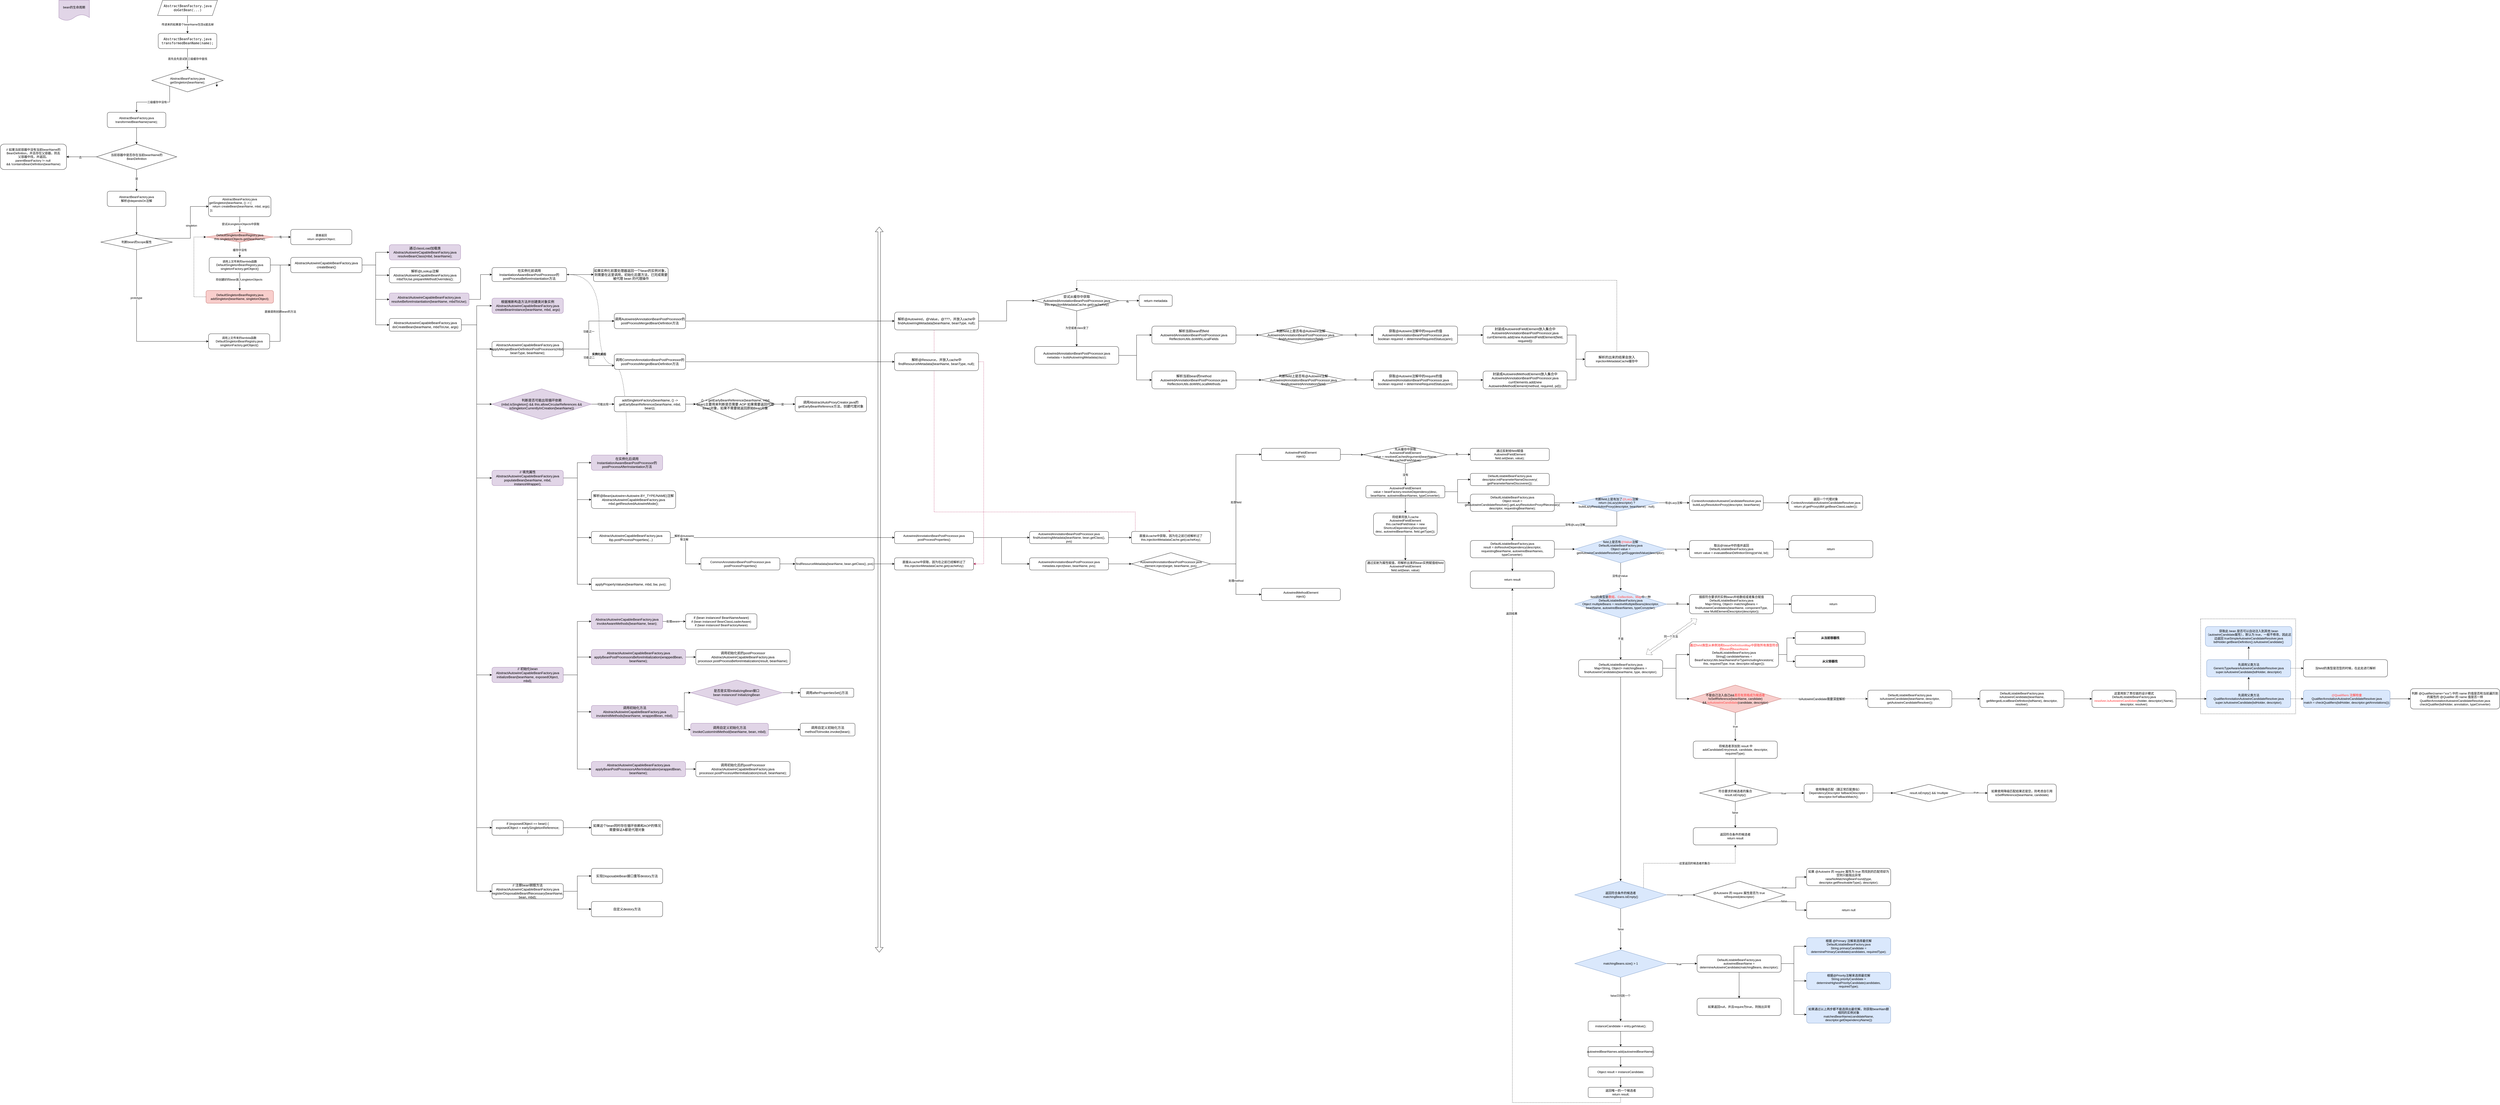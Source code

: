 <mxfile version="16.1.0" type="github">
  <diagram id="KZ6Oh91IzT9d4bb2Npnq" name="第 1 页">
    <mxGraphModel dx="3690" dy="754" grid="1" gridSize="10" guides="1" tooltips="1" connect="1" arrows="1" fold="1" page="1" pageScale="1" pageWidth="2339" pageHeight="3300" math="0" shadow="0">
      <root>
        <mxCell id="0" />
        <mxCell id="1" parent="0" />
        <mxCell id="WCMMu7L2FQIAezlBjaeM-1" value="传进来的如果是个beanName包含&amp;amp;就去掉" style="edgeStyle=orthogonalEdgeStyle;rounded=0;orthogonalLoop=1;jettySize=auto;html=1;exitX=0.5;exitY=1;exitDx=0;exitDy=0;" parent="1" source="WCMMu7L2FQIAezlBjaeM-5" target="WCMMu7L2FQIAezlBjaeM-3" edge="1">
          <mxGeometry relative="1" as="geometry" />
        </mxCell>
        <mxCell id="WCMMu7L2FQIAezlBjaeM-2" value="首先会先尝试到三级缓存中查找" style="edgeStyle=orthogonalEdgeStyle;rounded=0;orthogonalLoop=1;jettySize=auto;html=1;exitX=0.5;exitY=1;exitDx=0;exitDy=0;" parent="1" source="WCMMu7L2FQIAezlBjaeM-3" target="WCMMu7L2FQIAezlBjaeM-8" edge="1">
          <mxGeometry relative="1" as="geometry">
            <mxPoint x="705" y="390" as="targetPoint" />
          </mxGeometry>
        </mxCell>
        <mxCell id="WCMMu7L2FQIAezlBjaeM-3" value="&lt;div&gt;&lt;font color=&quot;#080808&quot; face=&quot;jetbrains mono, monospace&quot;&gt;&lt;span style=&quot;font-size: 13.067px&quot;&gt;AbstractBeanFactory.java&lt;/span&gt;&lt;/font&gt;&lt;/div&gt;&lt;div&gt;&lt;font color=&quot;#080808&quot; face=&quot;jetbrains mono, monospace&quot;&gt;&lt;span style=&quot;font-size: 13.067px&quot;&gt;transformedBeanName(name);&lt;/span&gt;&lt;/font&gt;&lt;/div&gt;" style="rounded=1;whiteSpace=wrap;html=1;" parent="1" vertex="1">
          <mxGeometry x="590" y="250" width="230" height="60" as="geometry" />
        </mxCell>
        <mxCell id="WCMMu7L2FQIAezlBjaeM-4" value="bean的生命周期" style="shape=document;whiteSpace=wrap;html=1;boundedLbl=1;fillColor=#e1d5e7;strokeColor=#9673a6;" parent="1" vertex="1">
          <mxGeometry x="200" y="120" width="120" height="80" as="geometry" />
        </mxCell>
        <mxCell id="WCMMu7L2FQIAezlBjaeM-5" value="&lt;div&gt;&lt;font color=&quot;#080808&quot; face=&quot;jetbrains mono, monospace&quot;&gt;&lt;span style=&quot;font-size: 13.067px&quot;&gt;AbstractBeanFactory.java&lt;/span&gt;&lt;/font&gt;&lt;/div&gt;&lt;div&gt;&lt;font color=&quot;#080808&quot; face=&quot;jetbrains mono, monospace&quot;&gt;&lt;span style=&quot;font-size: 13.067px&quot;&gt;doGetBean(...)&lt;/span&gt;&lt;/font&gt;&lt;/div&gt;" style="shape=parallelogram;perimeter=parallelogramPerimeter;whiteSpace=wrap;html=1;fixedSize=1;" parent="1" vertex="1">
          <mxGeometry x="587.5" y="120" width="235" height="60" as="geometry" />
        </mxCell>
        <mxCell id="WCMMu7L2FQIAezlBjaeM-6" style="edgeStyle=orthogonalEdgeStyle;rounded=0;orthogonalLoop=1;jettySize=auto;html=1;exitX=0;exitY=1;exitDx=0;exitDy=0;" parent="1" source="WCMMu7L2FQIAezlBjaeM-8" target="WCMMu7L2FQIAezlBjaeM-11" edge="1">
          <mxGeometry relative="1" as="geometry" />
        </mxCell>
        <mxCell id="WCMMu7L2FQIAezlBjaeM-7" value="三级缓存中没有" style="edgeLabel;html=1;align=center;verticalAlign=middle;resizable=0;points=[];" parent="WCMMu7L2FQIAezlBjaeM-6" vertex="1" connectable="0">
          <mxGeometry x="-0.072" relative="1" as="geometry">
            <mxPoint x="-5" as="offset" />
          </mxGeometry>
        </mxCell>
        <mxCell id="WCMMu7L2FQIAezlBjaeM-8" value="&lt;div&gt;AbstractBeanFactory.java&lt;/div&gt;&lt;div&gt;getSingleton(beanName);&lt;/div&gt;" style="rhombus;whiteSpace=wrap;html=1;" parent="1" vertex="1">
          <mxGeometry x="565" y="390" width="280" height="90" as="geometry" />
        </mxCell>
        <mxCell id="WCMMu7L2FQIAezlBjaeM-9" style="edgeStyle=orthogonalEdgeStyle;rounded=0;orthogonalLoop=1;jettySize=auto;html=1;" parent="1" edge="1">
          <mxGeometry relative="1" as="geometry">
            <mxPoint x="820" y="440" as="sourcePoint" />
            <mxPoint x="820" y="460" as="targetPoint" />
          </mxGeometry>
        </mxCell>
        <mxCell id="WCMMu7L2FQIAezlBjaeM-10" style="edgeStyle=orthogonalEdgeStyle;rounded=0;orthogonalLoop=1;jettySize=auto;html=1;exitX=0.5;exitY=1;exitDx=0;exitDy=0;entryX=0.5;entryY=0;entryDx=0;entryDy=0;" parent="1" source="WCMMu7L2FQIAezlBjaeM-11" target="WCMMu7L2FQIAezlBjaeM-17" edge="1">
          <mxGeometry relative="1" as="geometry" />
        </mxCell>
        <mxCell id="WCMMu7L2FQIAezlBjaeM-11" value="&lt;div&gt;AbstractBeanFactory.java&lt;/div&gt;&lt;div&gt;transformedBeanName(name);&lt;/div&gt;" style="rounded=1;whiteSpace=wrap;html=1;" parent="1" vertex="1">
          <mxGeometry x="390" y="560" width="230" height="60" as="geometry" />
        </mxCell>
        <mxCell id="WCMMu7L2FQIAezlBjaeM-12" style="edgeStyle=orthogonalEdgeStyle;rounded=0;orthogonalLoop=1;jettySize=auto;html=1;exitX=0;exitY=0.5;exitDx=0;exitDy=0;entryX=1;entryY=0.5;entryDx=0;entryDy=0;" parent="1" source="WCMMu7L2FQIAezlBjaeM-17" target="WCMMu7L2FQIAezlBjaeM-18" edge="1">
          <mxGeometry relative="1" as="geometry" />
        </mxCell>
        <mxCell id="WCMMu7L2FQIAezlBjaeM-13" value="" style="edgeStyle=orthogonalEdgeStyle;rounded=0;orthogonalLoop=1;jettySize=auto;html=1;" parent="1" source="WCMMu7L2FQIAezlBjaeM-17" target="WCMMu7L2FQIAezlBjaeM-18" edge="1">
          <mxGeometry relative="1" as="geometry" />
        </mxCell>
        <mxCell id="WCMMu7L2FQIAezlBjaeM-14" value="否" style="edgeLabel;html=1;align=center;verticalAlign=middle;resizable=0;points=[];" parent="WCMMu7L2FQIAezlBjaeM-13" vertex="1" connectable="0">
          <mxGeometry x="0.08" y="2" relative="1" as="geometry">
            <mxPoint as="offset" />
          </mxGeometry>
        </mxCell>
        <mxCell id="WCMMu7L2FQIAezlBjaeM-15" style="edgeStyle=orthogonalEdgeStyle;rounded=0;orthogonalLoop=1;jettySize=auto;html=1;exitX=0.5;exitY=1;exitDx=0;exitDy=0;entryX=0.5;entryY=0;entryDx=0;entryDy=0;" parent="1" source="WCMMu7L2FQIAezlBjaeM-17" target="WCMMu7L2FQIAezlBjaeM-20" edge="1">
          <mxGeometry relative="1" as="geometry" />
        </mxCell>
        <mxCell id="WCMMu7L2FQIAezlBjaeM-16" value="是" style="edgeLabel;html=1;align=center;verticalAlign=middle;resizable=0;points=[];" parent="WCMMu7L2FQIAezlBjaeM-15" vertex="1" connectable="0">
          <mxGeometry x="-0.153" relative="1" as="geometry">
            <mxPoint as="offset" />
          </mxGeometry>
        </mxCell>
        <mxCell id="WCMMu7L2FQIAezlBjaeM-17" value="&lt;div&gt;当前容器中是否存在当前beanName的&lt;/div&gt;&lt;div&gt;BeanDefinition&lt;/div&gt;" style="rhombus;whiteSpace=wrap;html=1;" parent="1" vertex="1">
          <mxGeometry x="347.5" y="685" width="315" height="100" as="geometry" />
        </mxCell>
        <mxCell id="WCMMu7L2FQIAezlBjaeM-18" value="&lt;div&gt;// 如果当前容器中没有当前beanName的&lt;/div&gt;&lt;div&gt;BeanDefinition，并且存在父容器，则去&lt;/div&gt;&lt;div&gt;父容器中找，并返回。&lt;/div&gt;&lt;div&gt;parentBeanFactory != null&amp;nbsp;&lt;/div&gt;&lt;div&gt;&amp;amp;&amp;amp; !containsBeanDefinition(beanName)&lt;/div&gt;" style="rounded=1;whiteSpace=wrap;html=1;" parent="1" vertex="1">
          <mxGeometry x="-30" y="685" width="260" height="100" as="geometry" />
        </mxCell>
        <mxCell id="WCMMu7L2FQIAezlBjaeM-19" style="edgeStyle=orthogonalEdgeStyle;rounded=0;orthogonalLoop=1;jettySize=auto;html=1;exitX=0.5;exitY=1;exitDx=0;exitDy=0;entryX=0.5;entryY=0;entryDx=0;entryDy=0;" parent="1" source="WCMMu7L2FQIAezlBjaeM-20" target="WCMMu7L2FQIAezlBjaeM-25" edge="1">
          <mxGeometry relative="1" as="geometry" />
        </mxCell>
        <mxCell id="WCMMu7L2FQIAezlBjaeM-20" value="&lt;div&gt;AbstractBeanFactory.java&lt;/div&gt;&lt;div&gt;解析@dependsOn注解&lt;/div&gt;" style="rounded=1;whiteSpace=wrap;html=1;" parent="1" vertex="1">
          <mxGeometry x="390" y="870" width="230" height="60" as="geometry" />
        </mxCell>
        <mxCell id="WCMMu7L2FQIAezlBjaeM-21" style="edgeStyle=orthogonalEdgeStyle;rounded=0;orthogonalLoop=1;jettySize=auto;html=1;exitX=1;exitY=0;exitDx=0;exitDy=0;entryX=0;entryY=0.5;entryDx=0;entryDy=0;" parent="1" source="WCMMu7L2FQIAezlBjaeM-25" target="WCMMu7L2FQIAezlBjaeM-28" edge="1">
          <mxGeometry relative="1" as="geometry" />
        </mxCell>
        <mxCell id="WCMMu7L2FQIAezlBjaeM-22" value="singleton" style="edgeLabel;html=1;align=center;verticalAlign=middle;resizable=0;points=[];" parent="WCMMu7L2FQIAezlBjaeM-21" vertex="1" connectable="0">
          <mxGeometry x="0.134" y="-2" relative="1" as="geometry">
            <mxPoint x="1" as="offset" />
          </mxGeometry>
        </mxCell>
        <mxCell id="WCMMu7L2FQIAezlBjaeM-23" style="edgeStyle=orthogonalEdgeStyle;rounded=0;orthogonalLoop=1;jettySize=auto;html=1;exitX=0.5;exitY=1;exitDx=0;exitDy=0;entryX=0;entryY=0.5;entryDx=0;entryDy=0;startArrow=none;startFill=0;" parent="1" source="WCMMu7L2FQIAezlBjaeM-25" target="WCMMu7L2FQIAezlBjaeM-135" edge="1">
          <mxGeometry relative="1" as="geometry" />
        </mxCell>
        <mxCell id="WCMMu7L2FQIAezlBjaeM-24" value="prototype" style="edgeLabel;html=1;align=center;verticalAlign=middle;resizable=0;points=[];" parent="WCMMu7L2FQIAezlBjaeM-23" vertex="1" connectable="0">
          <mxGeometry x="-0.412" y="-1" relative="1" as="geometry">
            <mxPoint as="offset" />
          </mxGeometry>
        </mxCell>
        <mxCell id="WCMMu7L2FQIAezlBjaeM-25" value="判断bean的scope属性" style="rhombus;whiteSpace=wrap;html=1;" parent="1" vertex="1">
          <mxGeometry x="365" y="1040" width="280" height="60" as="geometry" />
        </mxCell>
        <mxCell id="WCMMu7L2FQIAezlBjaeM-26" style="edgeStyle=orthogonalEdgeStyle;rounded=0;orthogonalLoop=1;jettySize=auto;html=1;exitX=0.5;exitY=1;exitDx=0;exitDy=0;" parent="1" source="WCMMu7L2FQIAezlBjaeM-28" target="WCMMu7L2FQIAezlBjaeM-130" edge="1">
          <mxGeometry relative="1" as="geometry">
            <mxPoint x="910" y="1130" as="targetPoint" />
          </mxGeometry>
        </mxCell>
        <mxCell id="WCMMu7L2FQIAezlBjaeM-27" value="尝试从singletonObjects中获取" style="edgeLabel;html=1;align=center;verticalAlign=middle;resizable=0;points=[];" parent="WCMMu7L2FQIAezlBjaeM-26" vertex="1" connectable="0">
          <mxGeometry x="-0.033" y="3" relative="1" as="geometry">
            <mxPoint as="offset" />
          </mxGeometry>
        </mxCell>
        <mxCell id="WCMMu7L2FQIAezlBjaeM-28" value="&lt;div style=&quot;text-align: center&quot;&gt;AbstractBeanFactory.java&lt;/div&gt;&lt;div&gt;getSingleton(beanName, () -&amp;gt; {&lt;/div&gt;&lt;div&gt;&amp;nbsp; &amp;nbsp; return createBean(beanName, mbd, args);&lt;/div&gt;&lt;div&gt;&amp;nbsp;});&lt;/div&gt;&lt;div&gt;&amp;nbsp; &amp;nbsp;&lt;/div&gt;" style="rounded=1;whiteSpace=wrap;html=1;align=left;" parent="1" vertex="1">
          <mxGeometry x="787.5" y="890" width="245" height="80" as="geometry" />
        </mxCell>
        <mxCell id="WCMMu7L2FQIAezlBjaeM-29" style="edgeStyle=orthogonalEdgeStyle;rounded=0;orthogonalLoop=1;jettySize=auto;html=1;exitX=0.5;exitY=1;exitDx=0;exitDy=0;entryX=0.5;entryY=0;entryDx=0;entryDy=0;" parent="1" source="WCMMu7L2FQIAezlBjaeM-32" target="WCMMu7L2FQIAezlBjaeM-34" edge="1">
          <mxGeometry relative="1" as="geometry" />
        </mxCell>
        <mxCell id="WCMMu7L2FQIAezlBjaeM-30" value="将创建好的bean放入singletonObjects" style="edgeLabel;html=1;align=center;verticalAlign=middle;resizable=0;points=[];" parent="WCMMu7L2FQIAezlBjaeM-29" vertex="1" connectable="0">
          <mxGeometry x="-0.229" y="-3" relative="1" as="geometry">
            <mxPoint as="offset" />
          </mxGeometry>
        </mxCell>
        <mxCell id="WCMMu7L2FQIAezlBjaeM-31" style="edgeStyle=orthogonalEdgeStyle;rounded=0;orthogonalLoop=1;jettySize=auto;html=1;exitX=1;exitY=0.5;exitDx=0;exitDy=0;" parent="1" source="WCMMu7L2FQIAezlBjaeM-32" target="WCMMu7L2FQIAezlBjaeM-39" edge="1">
          <mxGeometry relative="1" as="geometry" />
        </mxCell>
        <mxCell id="WCMMu7L2FQIAezlBjaeM-32" value="&lt;div&gt;&lt;span style=&quot;font-size: 11px ; background-color: rgb(255 , 255 , 255)&quot;&gt;调用上文传来的lambda函数&lt;/span&gt;&lt;br&gt;&lt;/div&gt;&lt;div&gt;DefaultSingletonBeanRegistry.java&lt;/div&gt;&lt;div&gt;singletonFactory.getObject()&lt;/div&gt;" style="rounded=1;whiteSpace=wrap;html=1;" parent="1" vertex="1">
          <mxGeometry x="790" y="1130" width="240" height="60" as="geometry" />
        </mxCell>
        <mxCell id="WCMMu7L2FQIAezlBjaeM-33" style="edgeStyle=orthogonalEdgeStyle;rounded=0;orthogonalLoop=1;jettySize=auto;html=1;exitX=0;exitY=0.5;exitDx=0;exitDy=0;entryX=0;entryY=0.5;entryDx=0;entryDy=0;dashed=1;" parent="1" source="WCMMu7L2FQIAezlBjaeM-34" target="WCMMu7L2FQIAezlBjaeM-130" edge="1">
          <mxGeometry relative="1" as="geometry">
            <Array as="points">
              <mxPoint x="730" y="1285" />
              <mxPoint x="730" y="1050" />
            </Array>
          </mxGeometry>
        </mxCell>
        <mxCell id="WCMMu7L2FQIAezlBjaeM-34" value="&lt;div&gt;DefaultSingletonBeanRegistry.java&lt;/div&gt;&lt;div&gt;addSingleton(beanName, singletonObject);&lt;/div&gt;" style="rounded=1;whiteSpace=wrap;html=1;fillColor=#f8cecc;strokeColor=#b85450;" parent="1" vertex="1">
          <mxGeometry x="777.5" y="1260" width="265" height="50" as="geometry" />
        </mxCell>
        <mxCell id="WCMMu7L2FQIAezlBjaeM-35" style="edgeStyle=orthogonalEdgeStyle;rounded=0;orthogonalLoop=1;jettySize=auto;html=1;exitX=1;exitY=0.5;exitDx=0;exitDy=0;entryX=0;entryY=0.5;entryDx=0;entryDy=0;" parent="1" source="WCMMu7L2FQIAezlBjaeM-39" target="WCMMu7L2FQIAezlBjaeM-40" edge="1">
          <mxGeometry relative="1" as="geometry" />
        </mxCell>
        <mxCell id="WCMMu7L2FQIAezlBjaeM-36" style="edgeStyle=orthogonalEdgeStyle;rounded=0;orthogonalLoop=1;jettySize=auto;html=1;exitX=1;exitY=0.5;exitDx=0;exitDy=0;" parent="1" source="WCMMu7L2FQIAezlBjaeM-39" target="WCMMu7L2FQIAezlBjaeM-41" edge="1">
          <mxGeometry relative="1" as="geometry" />
        </mxCell>
        <mxCell id="WCMMu7L2FQIAezlBjaeM-37" style="edgeStyle=orthogonalEdgeStyle;rounded=0;orthogonalLoop=1;jettySize=auto;html=1;exitX=1;exitY=0.5;exitDx=0;exitDy=0;entryX=0;entryY=0.5;entryDx=0;entryDy=0;" parent="1" source="WCMMu7L2FQIAezlBjaeM-39" target="WCMMu7L2FQIAezlBjaeM-43" edge="1">
          <mxGeometry relative="1" as="geometry" />
        </mxCell>
        <mxCell id="WCMMu7L2FQIAezlBjaeM-38" style="edgeStyle=orthogonalEdgeStyle;rounded=0;orthogonalLoop=1;jettySize=auto;html=1;exitX=1;exitY=0.5;exitDx=0;exitDy=0;entryX=0;entryY=0.5;entryDx=0;entryDy=0;" parent="1" source="WCMMu7L2FQIAezlBjaeM-39" target="WCMMu7L2FQIAezlBjaeM-54" edge="1">
          <mxGeometry relative="1" as="geometry" />
        </mxCell>
        <mxCell id="WCMMu7L2FQIAezlBjaeM-39" value="&lt;span style=&quot;font-size: 13.067px&quot;&gt;AbstractAutowireCapableBeanFactory&lt;/span&gt;&lt;span style=&quot;font-size: 13.067px&quot;&gt;.java&lt;/span&gt;&lt;span style=&quot;font-size: 13.067px&quot;&gt;&lt;br&gt;&lt;/span&gt;&lt;span style=&quot;font-size: 13.067px&quot;&gt;createBean&lt;/span&gt;&lt;span style=&quot;font-size: 13.067px&quot;&gt;()&lt;/span&gt;&lt;span style=&quot;font-size: 13.067px&quot;&gt;&lt;br&gt;&lt;/span&gt;" style="rounded=1;whiteSpace=wrap;html=1;" parent="1" vertex="1">
          <mxGeometry x="1110" y="1130" width="280" height="60" as="geometry" />
        </mxCell>
        <mxCell id="WCMMu7L2FQIAezlBjaeM-40" value="&lt;span style=&quot;font-size: 13.067px&quot;&gt;通过classLoad加载类AbstractAutowireCapableBeanFactory&lt;/span&gt;&lt;span style=&quot;font-size: 13.067px&quot;&gt;.java&lt;/span&gt;&lt;span style=&quot;font-size: 13.067px&quot;&gt;&lt;br&gt;&lt;/span&gt;&lt;span style=&quot;font-size: 13.067px&quot;&gt;resolveBeanClass(mbd, beanName);&lt;/span&gt;" style="rounded=1;whiteSpace=wrap;html=1;fillColor=#e1d5e7;strokeColor=#9673a6;" parent="1" vertex="1">
          <mxGeometry x="1497" y="1080" width="280" height="60" as="geometry" />
        </mxCell>
        <mxCell id="WCMMu7L2FQIAezlBjaeM-41" value="&lt;span style=&quot;font-size: 13.067px&quot;&gt;解析@Lookup注解&lt;br&gt;AbstractAutowireCapableBeanFactory&lt;/span&gt;&lt;span style=&quot;font-size: 13.067px&quot;&gt;.java&lt;/span&gt;&lt;span style=&quot;font-size: 13.067px&quot;&gt;&lt;br&gt;&lt;/span&gt;&lt;span style=&quot;font-size: 13.067px&quot;&gt;mbdToUse.prepareMethodOverrides();&lt;/span&gt;" style="rounded=1;whiteSpace=wrap;html=1;" parent="1" vertex="1">
          <mxGeometry x="1497" y="1170" width="280" height="60" as="geometry" />
        </mxCell>
        <mxCell id="WCMMu7L2FQIAezlBjaeM-42" style="edgeStyle=orthogonalEdgeStyle;rounded=0;orthogonalLoop=1;jettySize=auto;html=1;exitX=1;exitY=0.5;exitDx=0;exitDy=0;entryX=0;entryY=0.5;entryDx=0;entryDy=0;" parent="1" source="WCMMu7L2FQIAezlBjaeM-43" target="WCMMu7L2FQIAezlBjaeM-47" edge="1">
          <mxGeometry relative="1" as="geometry" />
        </mxCell>
        <mxCell id="WCMMu7L2FQIAezlBjaeM-43" value="&lt;span style=&quot;font-size: 13.067px&quot;&gt;AbstractAutowireCapableBeanFactory&lt;/span&gt;&lt;span style=&quot;font-size: 13.067px&quot;&gt;.java&lt;/span&gt;&lt;span style=&quot;font-size: 13.067px&quot;&gt;&lt;br&gt;&lt;/span&gt;&lt;span style=&quot;font-size: 13.067px&quot;&gt;resolveBeforeInstantiation(beanName, mbdToUse);&lt;/span&gt;" style="rounded=1;whiteSpace=wrap;html=1;fillColor=#e1d5e7;strokeColor=#9673a6;" parent="1" vertex="1">
          <mxGeometry x="1497" y="1270" width="313" height="50" as="geometry" />
        </mxCell>
        <mxCell id="WCMMu7L2FQIAezlBjaeM-44" style="edgeStyle=orthogonalEdgeStyle;rounded=0;orthogonalLoop=1;jettySize=auto;html=1;exitX=1;exitY=0.5;exitDx=0;exitDy=0;entryX=0.5;entryY=0;entryDx=0;entryDy=0;curved=1;dashed=1;startArrow=classicThin;startFill=1;" parent="1" source="WCMMu7L2FQIAezlBjaeM-47" target="WCMMu7L2FQIAezlBjaeM-68" edge="1">
          <mxGeometry relative="1" as="geometry">
            <Array as="points">
              <mxPoint x="2320" y="1197" />
              <mxPoint x="2320" y="1550" />
              <mxPoint x="2430" y="1550" />
            </Array>
          </mxGeometry>
        </mxCell>
        <mxCell id="WCMMu7L2FQIAezlBjaeM-45" value="实例化前后" style="edgeLabel;html=1;align=center;verticalAlign=middle;resizable=0;points=[];fontStyle=1" parent="WCMMu7L2FQIAezlBjaeM-44" vertex="1" connectable="0">
          <mxGeometry x="-0.071" relative="1" as="geometry">
            <mxPoint as="offset" />
          </mxGeometry>
        </mxCell>
        <mxCell id="WCMMu7L2FQIAezlBjaeM-46" style="edgeStyle=orthogonalEdgeStyle;rounded=0;orthogonalLoop=1;jettySize=auto;html=1;exitX=1;exitY=0.5;exitDx=0;exitDy=0;startArrow=none;startFill=0;" parent="1" source="WCMMu7L2FQIAezlBjaeM-47" target="WCMMu7L2FQIAezlBjaeM-132" edge="1">
          <mxGeometry relative="1" as="geometry" />
        </mxCell>
        <mxCell id="WCMMu7L2FQIAezlBjaeM-47" value="&lt;span style=&quot;font-size: 13.067px&quot;&gt;在实例化前调用InstantiationAwareBeanPostProcessor的postProcessBeforeInstantiation方法&lt;/span&gt;&lt;span style=&quot;font-size: 13.067px&quot;&gt;&lt;br&gt;&lt;/span&gt;" style="rounded=1;whiteSpace=wrap;html=1;" parent="1" vertex="1">
          <mxGeometry x="1900" y="1170" width="293" height="55" as="geometry" />
        </mxCell>
        <mxCell id="WCMMu7L2FQIAezlBjaeM-48" style="edgeStyle=orthogonalEdgeStyle;rounded=0;orthogonalLoop=1;jettySize=auto;html=1;exitX=1;exitY=0.5;exitDx=0;exitDy=0;entryX=0;entryY=0.5;entryDx=0;entryDy=0;" parent="1" source="WCMMu7L2FQIAezlBjaeM-54" target="WCMMu7L2FQIAezlBjaeM-55" edge="1">
          <mxGeometry relative="1" as="geometry" />
        </mxCell>
        <mxCell id="WCMMu7L2FQIAezlBjaeM-49" style="edgeStyle=orthogonalEdgeStyle;rounded=0;orthogonalLoop=1;jettySize=auto;html=1;exitX=1;exitY=0.5;exitDx=0;exitDy=0;entryX=0;entryY=0.5;entryDx=0;entryDy=0;" parent="1" source="WCMMu7L2FQIAezlBjaeM-54" target="WCMMu7L2FQIAezlBjaeM-57" edge="1">
          <mxGeometry relative="1" as="geometry" />
        </mxCell>
        <mxCell id="WCMMu7L2FQIAezlBjaeM-50" style="edgeStyle=orthogonalEdgeStyle;rounded=0;orthogonalLoop=1;jettySize=auto;html=1;exitX=1;exitY=0.5;exitDx=0;exitDy=0;entryX=0;entryY=0.5;entryDx=0;entryDy=0;" parent="1" source="WCMMu7L2FQIAezlBjaeM-54" target="WCMMu7L2FQIAezlBjaeM-67" edge="1">
          <mxGeometry relative="1" as="geometry" />
        </mxCell>
        <mxCell id="WCMMu7L2FQIAezlBjaeM-51" style="edgeStyle=orthogonalEdgeStyle;rounded=0;orthogonalLoop=1;jettySize=auto;html=1;exitX=1;exitY=0.5;exitDx=0;exitDy=0;entryX=0;entryY=0.5;entryDx=0;entryDy=0;startArrow=none;startFill=0;" parent="1" source="WCMMu7L2FQIAezlBjaeM-54" target="WCMMu7L2FQIAezlBjaeM-80" edge="1">
          <mxGeometry relative="1" as="geometry" />
        </mxCell>
        <mxCell id="WCMMu7L2FQIAezlBjaeM-52" style="edgeStyle=orthogonalEdgeStyle;rounded=0;orthogonalLoop=1;jettySize=auto;html=1;exitX=1;exitY=0.5;exitDx=0;exitDy=0;entryX=0;entryY=0.5;entryDx=0;entryDy=0;startArrow=none;startFill=0;" parent="1" source="WCMMu7L2FQIAezlBjaeM-54" target="WCMMu7L2FQIAezlBjaeM-102" edge="1">
          <mxGeometry relative="1" as="geometry" />
        </mxCell>
        <mxCell id="WCMMu7L2FQIAezlBjaeM-53" style="edgeStyle=orthogonalEdgeStyle;rounded=0;orthogonalLoop=1;jettySize=auto;html=1;exitX=1;exitY=0.5;exitDx=0;exitDy=0;entryX=0;entryY=0.5;entryDx=0;entryDy=0;startArrow=none;startFill=0;" parent="1" source="WCMMu7L2FQIAezlBjaeM-54" target="WCMMu7L2FQIAezlBjaeM-124" edge="1">
          <mxGeometry relative="1" as="geometry" />
        </mxCell>
        <mxCell id="WCMMu7L2FQIAezlBjaeM-142" style="edgeStyle=orthogonalEdgeStyle;rounded=0;orthogonalLoop=1;jettySize=auto;html=1;exitX=1;exitY=0.5;exitDx=0;exitDy=0;entryX=0;entryY=0.5;entryDx=0;entryDy=0;" parent="1" source="WCMMu7L2FQIAezlBjaeM-54" target="WCMMu7L2FQIAezlBjaeM-139" edge="1">
          <mxGeometry relative="1" as="geometry" />
        </mxCell>
        <mxCell id="WCMMu7L2FQIAezlBjaeM-54" value="&lt;span style=&quot;font-size: 13.067px&quot;&gt;AbstractAutowireCapableBeanFactory&lt;/span&gt;&lt;span style=&quot;font-size: 13.067px&quot;&gt;.java&lt;/span&gt;&lt;span style=&quot;font-size: 13.067px&quot;&gt;&lt;br&gt;&lt;/span&gt;&lt;span style=&quot;font-size: 13.067px&quot;&gt;doCreateBean(beanName, mbdToUse, args)&lt;/span&gt;" style="rounded=1;whiteSpace=wrap;html=1;" parent="1" vertex="1">
          <mxGeometry x="1497" y="1370" width="283" height="50" as="geometry" />
        </mxCell>
        <mxCell id="WCMMu7L2FQIAezlBjaeM-55" value="&lt;span style=&quot;font-size: 13.067px&quot;&gt;根据推断构造方法并创建类对象实例AbstractAutowireCapableBeanFactory&lt;/span&gt;&lt;span style=&quot;font-size: 13.067px&quot;&gt;.java&lt;/span&gt;&lt;span style=&quot;font-size: 13.067px&quot;&gt;&lt;br&gt;&lt;/span&gt;&lt;span style=&quot;font-size: 13.067px&quot;&gt;createBeanInstance(beanName, mbd, args)&lt;/span&gt;" style="rounded=1;whiteSpace=wrap;html=1;fillColor=#e1d5e7;strokeColor=#9673a6;" parent="1" vertex="1">
          <mxGeometry x="1900" y="1290" width="280" height="60" as="geometry" />
        </mxCell>
        <mxCell id="WCMMu7L2FQIAezlBjaeM-56" value="可能出现" style="edgeStyle=orthogonalEdgeStyle;rounded=0;orthogonalLoop=1;jettySize=auto;html=1;exitX=1;exitY=0.5;exitDx=0;exitDy=0;" parent="1" source="WCMMu7L2FQIAezlBjaeM-57" target="WCMMu7L2FQIAezlBjaeM-59" edge="1">
          <mxGeometry relative="1" as="geometry" />
        </mxCell>
        <mxCell id="WCMMu7L2FQIAezlBjaeM-57" value="&lt;div&gt;&lt;span style=&quot;font-size: 13.067px&quot;&gt;判断是否可能出现循环依赖&lt;/span&gt;&lt;/div&gt;&lt;div&gt;&lt;span style=&quot;font-size: 13.067px&quot;&gt;(mbd.isSingleton() &amp;amp;&amp;amp; this.allowCircularReferences &amp;amp;&amp;amp;&lt;/span&gt;&lt;/div&gt;&lt;div&gt;&lt;span style=&quot;font-size: 13.067px&quot;&gt;&lt;span&gt;    &lt;/span&gt;isSingletonCurrentlyInCreation(beanName))&lt;/span&gt;&lt;/div&gt;" style="rhombus;whiteSpace=wrap;html=1;fillColor=#e1d5e7;strokeColor=#9673a6;" parent="1" vertex="1">
          <mxGeometry x="1900" y="1646.53" width="390" height="120" as="geometry" />
        </mxCell>
        <mxCell id="WCMMu7L2FQIAezlBjaeM-58" style="edgeStyle=orthogonalEdgeStyle;rounded=0;orthogonalLoop=1;jettySize=auto;html=1;exitX=1;exitY=0.5;exitDx=0;exitDy=0;entryX=0;entryY=0.5;entryDx=0;entryDy=0;" parent="1" source="WCMMu7L2FQIAezlBjaeM-59" target="WCMMu7L2FQIAezlBjaeM-61" edge="1">
          <mxGeometry relative="1" as="geometry" />
        </mxCell>
        <mxCell id="WCMMu7L2FQIAezlBjaeM-59" value="&lt;span style=&quot;font-size: 13.067px&quot;&gt;addSingletonFactory(beanName, () -&amp;gt; getEarlyBeanReference(beanName, mbd, bean));&lt;/span&gt;" style="rounded=1;whiteSpace=wrap;html=1;" parent="1" vertex="1">
          <mxGeometry x="2380" y="1676.53" width="280" height="60" as="geometry" />
        </mxCell>
        <mxCell id="WCMMu7L2FQIAezlBjaeM-60" value="是" style="edgeStyle=orthogonalEdgeStyle;rounded=0;orthogonalLoop=1;jettySize=auto;html=1;exitX=1;exitY=0.5;exitDx=0;exitDy=0;" parent="1" source="WCMMu7L2FQIAezlBjaeM-61" target="WCMMu7L2FQIAezlBjaeM-62" edge="1">
          <mxGeometry x="-0.25" relative="1" as="geometry">
            <mxPoint x="3100" y="1706.53" as="targetPoint" />
            <mxPoint as="offset" />
          </mxGeometry>
        </mxCell>
        <mxCell id="WCMMu7L2FQIAezlBjaeM-61" value="&lt;span style=&quot;font-size: 13.067px&quot;&gt;&amp;nbsp;() -&amp;gt; getEarlyBeanReference(beanName, mbd, bean)主要用来判断是否需要 AOP 如果需要返回代理Bean对象，如果不需要就返回原始Bean对象&lt;/span&gt;" style="rhombus;whiteSpace=wrap;html=1;" parent="1" vertex="1">
          <mxGeometry x="2700" y="1646.53" width="310" height="120" as="geometry" />
        </mxCell>
        <mxCell id="WCMMu7L2FQIAezlBjaeM-62" value="&lt;span style=&quot;font-size: 13.067px&quot;&gt;调用AbstractAutoProxyCreator.java的&lt;/span&gt;&lt;span style=&quot;font-size: 13.067px&quot;&gt;getEarlyBeanReference方法，创建代理对象&lt;/span&gt;" style="rounded=1;whiteSpace=wrap;html=1;" parent="1" vertex="1">
          <mxGeometry x="3090" y="1676.53" width="280" height="60" as="geometry" />
        </mxCell>
        <mxCell id="WCMMu7L2FQIAezlBjaeM-63" style="edgeStyle=orthogonalEdgeStyle;rounded=0;orthogonalLoop=1;jettySize=auto;html=1;exitX=1;exitY=0.5;exitDx=0;exitDy=0;entryX=0;entryY=0.5;entryDx=0;entryDy=0;" parent="1" source="WCMMu7L2FQIAezlBjaeM-67" target="WCMMu7L2FQIAezlBjaeM-68" edge="1">
          <mxGeometry relative="1" as="geometry" />
        </mxCell>
        <mxCell id="WCMMu7L2FQIAezlBjaeM-64" style="edgeStyle=orthogonalEdgeStyle;rounded=0;orthogonalLoop=1;jettySize=auto;html=1;exitX=1;exitY=0.5;exitDx=0;exitDy=0;entryX=0;entryY=0.5;entryDx=0;entryDy=0;startArrow=none;startFill=0;" parent="1" source="WCMMu7L2FQIAezlBjaeM-67" target="WCMMu7L2FQIAezlBjaeM-69" edge="1">
          <mxGeometry relative="1" as="geometry" />
        </mxCell>
        <mxCell id="WCMMu7L2FQIAezlBjaeM-65" style="edgeStyle=orthogonalEdgeStyle;rounded=0;orthogonalLoop=1;jettySize=auto;html=1;exitX=1;exitY=0.5;exitDx=0;exitDy=0;entryX=0;entryY=0.5;entryDx=0;entryDy=0;startArrow=none;startFill=0;" parent="1" source="WCMMu7L2FQIAezlBjaeM-67" target="WCMMu7L2FQIAezlBjaeM-73" edge="1">
          <mxGeometry relative="1" as="geometry" />
        </mxCell>
        <mxCell id="WCMMu7L2FQIAezlBjaeM-66" style="edgeStyle=orthogonalEdgeStyle;rounded=0;orthogonalLoop=1;jettySize=auto;html=1;exitX=1;exitY=0.5;exitDx=0;exitDy=0;entryX=0;entryY=0.5;entryDx=0;entryDy=0;startArrow=none;startFill=0;" parent="1" source="WCMMu7L2FQIAezlBjaeM-67" target="WCMMu7L2FQIAezlBjaeM-97" edge="1">
          <mxGeometry relative="1" as="geometry" />
        </mxCell>
        <mxCell id="WCMMu7L2FQIAezlBjaeM-67" value="&lt;span style=&quot;font-size: 13.067px&quot;&gt;// 填充属性&lt;br&gt;AbstractAutowireCapableBeanFactory&lt;/span&gt;&lt;span style=&quot;font-size: 13.067px&quot;&gt;.java&lt;/span&gt;&lt;span style=&quot;font-size: 13.067px&quot;&gt;&lt;br&gt;&lt;/span&gt;&lt;span style=&quot;font-size: 13.067px&quot;&gt;populateBean(beanName, mbd, instanceWrapper);&lt;/span&gt;" style="rounded=1;whiteSpace=wrap;html=1;fillColor=#e1d5e7;strokeColor=#9673a6;" parent="1" vertex="1">
          <mxGeometry x="1900" y="1966.53" width="280" height="60" as="geometry" />
        </mxCell>
        <mxCell id="WCMMu7L2FQIAezlBjaeM-68" value="&lt;span style=&quot;font-size: 13.067px&quot;&gt;在实例化后调用InstantiationAwareBeanPostProcessor的postProcessAfterInstantiation方法&lt;/span&gt;" style="rounded=1;whiteSpace=wrap;html=1;fillColor=#e1d5e7;strokeColor=#9673a6;" parent="1" vertex="1">
          <mxGeometry x="2290" y="1906.53" width="280" height="60" as="geometry" />
        </mxCell>
        <mxCell id="WCMMu7L2FQIAezlBjaeM-69" value="&lt;span style=&quot;font-size: 13.067px&quot;&gt;解析@Bean(autowire=Autowire.BY_TYPE/NAME)注解&lt;/span&gt;&lt;br&gt;&lt;span style=&quot;font-size: 13.067px&quot;&gt;AbstractAutowireCapableBeanFactory&lt;/span&gt;&lt;span style=&quot;font-size: 13.067px&quot;&gt;.java&lt;br&gt;mbd.getResolvedAutowireMode();&lt;/span&gt;" style="rounded=1;whiteSpace=wrap;html=1;" parent="1" vertex="1">
          <mxGeometry x="2290" y="2046.53" width="331" height="70" as="geometry" />
        </mxCell>
        <mxCell id="WCMMu7L2FQIAezlBjaeM-70" style="edgeStyle=orthogonalEdgeStyle;rounded=0;orthogonalLoop=1;jettySize=auto;html=1;exitX=1;exitY=0.5;exitDx=0;exitDy=0;entryX=0;entryY=0.5;entryDx=0;entryDy=0;startArrow=none;startFill=0;" parent="1" source="WCMMu7L2FQIAezlBjaeM-73" target="WCMMu7L2FQIAezlBjaeM-75" edge="1">
          <mxGeometry relative="1" as="geometry" />
        </mxCell>
        <mxCell id="WCMMu7L2FQIAezlBjaeM-71" style="edgeStyle=orthogonalEdgeStyle;rounded=0;orthogonalLoop=1;jettySize=auto;html=1;exitX=1;exitY=0.5;exitDx=0;exitDy=0;entryX=0;entryY=0.5;entryDx=0;entryDy=0;startArrow=none;startFill=0;" parent="1" source="WCMMu7L2FQIAezlBjaeM-73" target="WCMMu7L2FQIAezlBjaeM-93" edge="1">
          <mxGeometry relative="1" as="geometry" />
        </mxCell>
        <mxCell id="WCMMu7L2FQIAezlBjaeM-72" value="解析@Autowire&lt;br&gt;等注解" style="edgeLabel;html=1;align=center;verticalAlign=middle;resizable=0;points=[];" parent="WCMMu7L2FQIAezlBjaeM-71" vertex="1" connectable="0">
          <mxGeometry x="-0.589" relative="1" as="geometry">
            <mxPoint x="8" as="offset" />
          </mxGeometry>
        </mxCell>
        <mxCell id="WCMMu7L2FQIAezlBjaeM-73" value="&lt;span style=&quot;font-size: 13.067px&quot;&gt;AbstractAutowireCapableBeanFactory&lt;/span&gt;&lt;span style=&quot;font-size: 13.067px&quot;&gt;.java&lt;br&gt;&lt;/span&gt;&lt;span style=&quot;font-size: 13.067px&quot;&gt;ibp.postProcessProperties(...)&lt;br&gt;&lt;/span&gt;" style="rounded=1;whiteSpace=wrap;html=1;" parent="1" vertex="1">
          <mxGeometry x="2290" y="2206.53" width="310" height="48" as="geometry" />
        </mxCell>
        <mxCell id="WCMMu7L2FQIAezlBjaeM-74" style="edgeStyle=orthogonalEdgeStyle;rounded=0;orthogonalLoop=1;jettySize=auto;html=1;exitX=1;exitY=0.5;exitDx=0;exitDy=0;entryX=0;entryY=0.5;entryDx=0;entryDy=0;startArrow=none;startFill=0;" parent="1" source="WCMMu7L2FQIAezlBjaeM-75" target="WCMMu7L2FQIAezlBjaeM-86" edge="1">
          <mxGeometry relative="1" as="geometry" />
        </mxCell>
        <mxCell id="WCMMu7L2FQIAezlBjaeM-177" style="edgeStyle=orthogonalEdgeStyle;rounded=0;orthogonalLoop=1;jettySize=auto;html=1;exitX=1;exitY=0.5;exitDx=0;exitDy=0;entryX=0;entryY=0.5;entryDx=0;entryDy=0;" parent="1" source="WCMMu7L2FQIAezlBjaeM-75" target="WCMMu7L2FQIAezlBjaeM-176" edge="1">
          <mxGeometry relative="1" as="geometry">
            <mxPoint x="3870" y="2260" as="targetPoint" />
          </mxGeometry>
        </mxCell>
        <mxCell id="WCMMu7L2FQIAezlBjaeM-75" value="AutowiredAnnotationBeanPostProcessor.java&lt;br&gt;postProcessProperties()" style="rounded=1;whiteSpace=wrap;html=1;" parent="1" vertex="1">
          <mxGeometry x="3480" y="2206.53" width="310" height="48" as="geometry" />
        </mxCell>
        <mxCell id="WCMMu7L2FQIAezlBjaeM-76" style="edgeStyle=orthogonalEdgeStyle;rounded=0;orthogonalLoop=1;jettySize=auto;html=1;exitX=1;exitY=0.5;exitDx=0;exitDy=0;entryX=0;entryY=0.5;entryDx=0;entryDy=0;startArrow=none;startFill=0;" parent="1" source="WCMMu7L2FQIAezlBjaeM-80" target="WCMMu7L2FQIAezlBjaeM-82" edge="1">
          <mxGeometry relative="1" as="geometry" />
        </mxCell>
        <mxCell id="WCMMu7L2FQIAezlBjaeM-77" value="功能之一" style="edgeLabel;html=1;align=center;verticalAlign=middle;resizable=0;points=[];" parent="WCMMu7L2FQIAezlBjaeM-76" vertex="1" connectable="0">
          <mxGeometry x="0.093" relative="1" as="geometry">
            <mxPoint as="offset" />
          </mxGeometry>
        </mxCell>
        <mxCell id="WCMMu7L2FQIAezlBjaeM-78" style="edgeStyle=orthogonalEdgeStyle;rounded=0;orthogonalLoop=1;jettySize=auto;html=1;exitX=1;exitY=0.5;exitDx=0;exitDy=0;entryX=0;entryY=0.75;entryDx=0;entryDy=0;startArrow=none;startFill=0;" parent="1" source="WCMMu7L2FQIAezlBjaeM-80" target="WCMMu7L2FQIAezlBjaeM-89" edge="1">
          <mxGeometry relative="1" as="geometry" />
        </mxCell>
        <mxCell id="WCMMu7L2FQIAezlBjaeM-79" value="功能之二" style="edgeLabel;html=1;align=center;verticalAlign=middle;resizable=0;points=[];" parent="WCMMu7L2FQIAezlBjaeM-78" vertex="1" connectable="0">
          <mxGeometry x="0.002" y="1" relative="1" as="geometry">
            <mxPoint as="offset" />
          </mxGeometry>
        </mxCell>
        <mxCell id="WCMMu7L2FQIAezlBjaeM-80" value="&lt;span style=&quot;font-size: 13.067px&quot;&gt;AbstractAutowireCapableBeanFactory&lt;/span&gt;&lt;span style=&quot;font-size: 13.067px&quot;&gt;.java&lt;/span&gt;&lt;span style=&quot;font-size: 13.067px&quot;&gt;&lt;br&gt;&lt;/span&gt;&lt;span style=&quot;font-size: 13.067px&quot;&gt;applyMergedBeanDefinitionPostProcessors(mbd, beanType, beanName);&lt;/span&gt;" style="rounded=1;whiteSpace=wrap;html=1;" parent="1" vertex="1">
          <mxGeometry x="1900" y="1460" width="280" height="60" as="geometry" />
        </mxCell>
        <mxCell id="WCMMu7L2FQIAezlBjaeM-81" style="edgeStyle=orthogonalEdgeStyle;rounded=0;orthogonalLoop=1;jettySize=auto;html=1;exitX=1;exitY=0.5;exitDx=0;exitDy=0;entryX=0;entryY=0.5;entryDx=0;entryDy=0;startArrow=none;startFill=0;" parent="1" source="WCMMu7L2FQIAezlBjaeM-82" target="WCMMu7L2FQIAezlBjaeM-84" edge="1">
          <mxGeometry relative="1" as="geometry" />
        </mxCell>
        <mxCell id="WCMMu7L2FQIAezlBjaeM-82" value="&lt;span style=&quot;font-size: 13.067px&quot;&gt;调用AutowiredAnnotationBeanPostProcessor的postProcessMergedBeanDefinition方法&lt;/span&gt;" style="rounded=1;whiteSpace=wrap;html=1;" parent="1" vertex="1">
          <mxGeometry x="2380" y="1350" width="280" height="60" as="geometry" />
        </mxCell>
        <mxCell id="WCMMu7L2FQIAezlBjaeM-83" style="edgeStyle=orthogonalEdgeStyle;rounded=0;orthogonalLoop=1;jettySize=auto;html=1;startArrow=none;startFill=0;entryX=0.5;entryY=0;entryDx=0;entryDy=0;dashed=1;exitX=0.471;exitY=1.036;exitDx=0;exitDy=0;exitPerimeter=0;fillColor=#d80073;strokeColor=#A50040;" parent="1" source="WCMMu7L2FQIAezlBjaeM-84" target="WCMMu7L2FQIAezlBjaeM-87" edge="1">
          <mxGeometry relative="1" as="geometry">
            <mxPoint x="3620" y="2200" as="targetPoint" />
            <Array as="points">
              <mxPoint x="3635" y="2130" />
              <mxPoint x="4425" y="2130" />
            </Array>
            <mxPoint x="3590" y="1300" as="sourcePoint" />
          </mxGeometry>
        </mxCell>
        <mxCell id="WCMMu7L2FQIAezlBjaeM-144" style="edgeStyle=orthogonalEdgeStyle;rounded=0;orthogonalLoop=1;jettySize=auto;html=1;exitX=1;exitY=0.5;exitDx=0;exitDy=0;entryX=0;entryY=0.5;entryDx=0;entryDy=0;" parent="1" source="WCMMu7L2FQIAezlBjaeM-84" target="WCMMu7L2FQIAezlBjaeM-143" edge="1">
          <mxGeometry relative="1" as="geometry" />
        </mxCell>
        <mxCell id="WCMMu7L2FQIAezlBjaeM-84" value="&lt;span style=&quot;font-size: 13.067px&quot;&gt;解析@Autowired，@&lt;/span&gt;&lt;span style=&quot;font-size: 13.067px&quot;&gt;Value，@???，并放入cache中&lt;/span&gt;&lt;br&gt;&lt;span style=&quot;font-size: 13.067px&quot;&gt;findAutowiringMetadata(beanName, beanType, null);&lt;/span&gt;" style="rounded=1;whiteSpace=wrap;html=1;" parent="1" vertex="1">
          <mxGeometry x="3480" y="1345" width="330" height="70" as="geometry" />
        </mxCell>
        <mxCell id="WCMMu7L2FQIAezlBjaeM-85" style="edgeStyle=orthogonalEdgeStyle;rounded=0;orthogonalLoop=1;jettySize=auto;html=1;exitX=1;exitY=0.5;exitDx=0;exitDy=0;entryX=0;entryY=0.5;entryDx=0;entryDy=0;startArrow=none;startFill=0;" parent="1" source="WCMMu7L2FQIAezlBjaeM-86" target="WCMMu7L2FQIAezlBjaeM-87" edge="1">
          <mxGeometry relative="1" as="geometry" />
        </mxCell>
        <mxCell id="WCMMu7L2FQIAezlBjaeM-86" value="AutowiredAnnotationBeanPostProcessor.java&lt;br&gt;findAutowiringMetadata(beanName, bean.getClass(), pvs)" style="rounded=1;whiteSpace=wrap;html=1;" parent="1" vertex="1">
          <mxGeometry x="4010" y="2206.53" width="310" height="48" as="geometry" />
        </mxCell>
        <mxCell id="WCMMu7L2FQIAezlBjaeM-87" value="直接从cache中获取，因为在之前已经解析过了&lt;br&gt;this.injectionMetadataCache.get(cacheKey);" style="rounded=1;whiteSpace=wrap;html=1;" parent="1" vertex="1">
          <mxGeometry x="4410" y="2206.53" width="310" height="48" as="geometry" />
        </mxCell>
        <mxCell id="WCMMu7L2FQIAezlBjaeM-88" style="edgeStyle=orthogonalEdgeStyle;rounded=0;orthogonalLoop=1;jettySize=auto;html=1;exitX=1;exitY=0.5;exitDx=0;exitDy=0;startArrow=none;startFill=0;" parent="1" source="WCMMu7L2FQIAezlBjaeM-89" target="WCMMu7L2FQIAezlBjaeM-91" edge="1">
          <mxGeometry relative="1" as="geometry" />
        </mxCell>
        <mxCell id="WCMMu7L2FQIAezlBjaeM-89" value="&lt;span style=&quot;font-size: 13.067px&quot;&gt;调用CommonAnnotationBeanPostProcessor的postProcessMergedBeanDefinition方法&lt;/span&gt;" style="rounded=1;whiteSpace=wrap;html=1;" parent="1" vertex="1">
          <mxGeometry x="2380" y="1510" width="280" height="60" as="geometry" />
        </mxCell>
        <mxCell id="WCMMu7L2FQIAezlBjaeM-90" style="edgeStyle=orthogonalEdgeStyle;rounded=0;orthogonalLoop=1;jettySize=auto;html=1;exitX=1;exitY=0.5;exitDx=0;exitDy=0;entryX=1;entryY=0.5;entryDx=0;entryDy=0;startArrow=none;startFill=0;dashed=1;fillColor=#d80073;strokeColor=#A50040;" parent="1" source="WCMMu7L2FQIAezlBjaeM-91" target="WCMMu7L2FQIAezlBjaeM-96" edge="1">
          <mxGeometry relative="1" as="geometry" />
        </mxCell>
        <mxCell id="WCMMu7L2FQIAezlBjaeM-91" value="&lt;span style=&quot;font-size: 13.067px&quot;&gt;解析@&lt;/span&gt;&lt;span style=&quot;font-size: 13.067px&quot;&gt;Resource，并放入cache中&lt;/span&gt;&lt;br&gt;&lt;span style=&quot;font-size: 13.067px&quot;&gt;findResourceMetadata(beanName, beanType, null);&lt;/span&gt;" style="rounded=1;whiteSpace=wrap;html=1;" parent="1" vertex="1">
          <mxGeometry x="3480" y="1505" width="330" height="70" as="geometry" />
        </mxCell>
        <mxCell id="WCMMu7L2FQIAezlBjaeM-92" style="edgeStyle=orthogonalEdgeStyle;rounded=0;orthogonalLoop=1;jettySize=auto;html=1;exitX=1;exitY=0.5;exitDx=0;exitDy=0;entryX=0;entryY=0.5;entryDx=0;entryDy=0;startArrow=none;startFill=0;" parent="1" source="WCMMu7L2FQIAezlBjaeM-93" target="WCMMu7L2FQIAezlBjaeM-95" edge="1">
          <mxGeometry relative="1" as="geometry" />
        </mxCell>
        <mxCell id="WCMMu7L2FQIAezlBjaeM-93" value="CommonAnnotationBeanPostProcessor.java&lt;br&gt;postProcessProperties()" style="rounded=1;whiteSpace=wrap;html=1;" parent="1" vertex="1">
          <mxGeometry x="2720" y="2310" width="310" height="48" as="geometry" />
        </mxCell>
        <mxCell id="WCMMu7L2FQIAezlBjaeM-94" style="edgeStyle=orthogonalEdgeStyle;rounded=0;orthogonalLoop=1;jettySize=auto;html=1;exitX=1;exitY=0.5;exitDx=0;exitDy=0;startArrow=none;startFill=0;" parent="1" source="WCMMu7L2FQIAezlBjaeM-95" target="WCMMu7L2FQIAezlBjaeM-96" edge="1">
          <mxGeometry relative="1" as="geometry" />
        </mxCell>
        <mxCell id="WCMMu7L2FQIAezlBjaeM-95" value="findResourceMetadata(beanName, bean.getClass(), pvs)" style="rounded=1;whiteSpace=wrap;html=1;" parent="1" vertex="1">
          <mxGeometry x="3090" y="2310" width="310" height="48" as="geometry" />
        </mxCell>
        <mxCell id="WCMMu7L2FQIAezlBjaeM-96" value="直接从cache中获取，因为在之前已经解析过了&lt;br&gt;this.injectionMetadataCache.get(cacheKey)" style="rounded=1;whiteSpace=wrap;html=1;" parent="1" vertex="1">
          <mxGeometry x="3480" y="2310" width="310" height="48" as="geometry" />
        </mxCell>
        <mxCell id="WCMMu7L2FQIAezlBjaeM-97" value="&lt;span style=&quot;font-size: 13.067px&quot;&gt;applyPropertyValues(beanName, mbd, bw, pvs);&lt;/span&gt;" style="rounded=1;whiteSpace=wrap;html=1;" parent="1" vertex="1">
          <mxGeometry x="2290" y="2390" width="310" height="48" as="geometry" />
        </mxCell>
        <mxCell id="WCMMu7L2FQIAezlBjaeM-98" style="edgeStyle=orthogonalEdgeStyle;rounded=0;orthogonalLoop=1;jettySize=auto;html=1;exitX=1;exitY=0.5;exitDx=0;exitDy=0;entryX=0;entryY=0.5;entryDx=0;entryDy=0;startArrow=none;startFill=0;" parent="1" source="WCMMu7L2FQIAezlBjaeM-102" target="WCMMu7L2FQIAezlBjaeM-105" edge="1">
          <mxGeometry relative="1" as="geometry" />
        </mxCell>
        <mxCell id="WCMMu7L2FQIAezlBjaeM-99" style="edgeStyle=orthogonalEdgeStyle;rounded=0;orthogonalLoop=1;jettySize=auto;html=1;exitX=1;exitY=0.5;exitDx=0;exitDy=0;entryX=0;entryY=0.5;entryDx=0;entryDy=0;startArrow=none;startFill=0;" parent="1" source="WCMMu7L2FQIAezlBjaeM-102" target="WCMMu7L2FQIAezlBjaeM-108" edge="1">
          <mxGeometry relative="1" as="geometry" />
        </mxCell>
        <mxCell id="WCMMu7L2FQIAezlBjaeM-100" style="edgeStyle=orthogonalEdgeStyle;rounded=0;orthogonalLoop=1;jettySize=auto;html=1;exitX=1;exitY=0.5;exitDx=0;exitDy=0;entryX=0;entryY=0.5;entryDx=0;entryDy=0;startArrow=none;startFill=0;" parent="1" source="WCMMu7L2FQIAezlBjaeM-102" target="WCMMu7L2FQIAezlBjaeM-112" edge="1">
          <mxGeometry relative="1" as="geometry" />
        </mxCell>
        <mxCell id="WCMMu7L2FQIAezlBjaeM-101" style="edgeStyle=orthogonalEdgeStyle;rounded=0;orthogonalLoop=1;jettySize=auto;html=1;exitX=1;exitY=0.5;exitDx=0;exitDy=0;entryX=0;entryY=0.5;entryDx=0;entryDy=0;startArrow=none;startFill=0;" parent="1" source="WCMMu7L2FQIAezlBjaeM-102" target="WCMMu7L2FQIAezlBjaeM-121" edge="1">
          <mxGeometry relative="1" as="geometry" />
        </mxCell>
        <mxCell id="WCMMu7L2FQIAezlBjaeM-102" value="&lt;span style=&quot;font-size: 13.067px&quot;&gt;// 初始化bean&lt;br&gt;AbstractAutowireCapableBeanFactory&lt;/span&gt;&lt;span style=&quot;font-size: 13.067px&quot;&gt;.java&lt;/span&gt;&lt;span style=&quot;font-size: 13.067px&quot;&gt;&lt;br&gt;&lt;/span&gt;&lt;span style=&quot;font-size: 13.067px&quot;&gt;initializeBean(beanName, exposedObject, mbd);&lt;/span&gt;" style="rounded=1;whiteSpace=wrap;html=1;fillColor=#e1d5e7;strokeColor=#9673a6;" parent="1" vertex="1">
          <mxGeometry x="1900" y="2740" width="280" height="60" as="geometry" />
        </mxCell>
        <mxCell id="WCMMu7L2FQIAezlBjaeM-103" style="edgeStyle=orthogonalEdgeStyle;rounded=0;orthogonalLoop=1;jettySize=auto;html=1;exitX=1;exitY=0.5;exitDx=0;exitDy=0;entryX=0;entryY=0.5;entryDx=0;entryDy=0;startArrow=none;startFill=0;" parent="1" source="WCMMu7L2FQIAezlBjaeM-105" target="WCMMu7L2FQIAezlBjaeM-106" edge="1">
          <mxGeometry relative="1" as="geometry" />
        </mxCell>
        <mxCell id="WCMMu7L2FQIAezlBjaeM-104" value="处理aware" style="edgeLabel;html=1;align=center;verticalAlign=middle;resizable=0;points=[];" parent="WCMMu7L2FQIAezlBjaeM-103" vertex="1" connectable="0">
          <mxGeometry x="-0.292" relative="1" as="geometry">
            <mxPoint x="8" as="offset" />
          </mxGeometry>
        </mxCell>
        <mxCell id="WCMMu7L2FQIAezlBjaeM-105" value="&lt;span style=&quot;font-size: 13.067px&quot;&gt;AbstractAutowireCapableBeanFactory&lt;/span&gt;&lt;span style=&quot;font-size: 13.067px&quot;&gt;.java&lt;/span&gt;&lt;span style=&quot;font-size: 13.067px&quot;&gt;&lt;br&gt;&lt;/span&gt;&lt;span style=&quot;font-size: 13.067px&quot;&gt;invokeAwareMethods(beanName, bean);&lt;/span&gt;" style="rounded=1;whiteSpace=wrap;html=1;fillColor=#e1d5e7;strokeColor=#9673a6;" parent="1" vertex="1">
          <mxGeometry x="2290" y="2530" width="280" height="60" as="geometry" />
        </mxCell>
        <mxCell id="WCMMu7L2FQIAezlBjaeM-106" value="&lt;span style=&quot;font-size: 13.067px&quot;&gt;if (bean instanceof BeanNameAware)&lt;br&gt;&lt;/span&gt;if (bean instanceof BeanClassLoaderAware)&lt;br&gt;if (bean instanceof BeanFactoryAware)" style="rounded=1;whiteSpace=wrap;html=1;" parent="1" vertex="1">
          <mxGeometry x="2660" y="2530" width="280" height="60" as="geometry" />
        </mxCell>
        <mxCell id="WCMMu7L2FQIAezlBjaeM-107" style="edgeStyle=orthogonalEdgeStyle;rounded=0;orthogonalLoop=1;jettySize=auto;html=1;exitX=1;exitY=0.5;exitDx=0;exitDy=0;entryX=0;entryY=0.5;entryDx=0;entryDy=0;startArrow=none;startFill=0;" parent="1" source="WCMMu7L2FQIAezlBjaeM-108" target="WCMMu7L2FQIAezlBjaeM-109" edge="1">
          <mxGeometry relative="1" as="geometry" />
        </mxCell>
        <mxCell id="WCMMu7L2FQIAezlBjaeM-108" value="&lt;span style=&quot;font-size: 13.067px&quot;&gt;AbstractAutowireCapableBeanFactory&lt;/span&gt;&lt;span style=&quot;font-size: 13.067px&quot;&gt;.java&lt;/span&gt;&lt;span style=&quot;font-size: 13.067px&quot;&gt;&lt;br&gt;&lt;/span&gt;&lt;span style=&quot;font-size: 13.067px&quot;&gt;applyBeanPostProcessorsBeforeInitialization(wrappedBean, beanName);&lt;/span&gt;" style="rounded=1;whiteSpace=wrap;html=1;fillColor=#e1d5e7;strokeColor=#9673a6;" parent="1" vertex="1">
          <mxGeometry x="2290" y="2670" width="370" height="60" as="geometry" />
        </mxCell>
        <mxCell id="WCMMu7L2FQIAezlBjaeM-109" value="&lt;span style=&quot;font-size: 13.067px&quot;&gt;调用初始化前的postProcessor&lt;br&gt;AbstractAutowireCapableBeanFactory&lt;/span&gt;&lt;span style=&quot;font-size: 13.067px&quot;&gt;.java&lt;/span&gt;&lt;span style=&quot;font-size: 13.067px&quot;&gt;&lt;br&gt;&lt;/span&gt;&lt;span style=&quot;font-size: 13.067px&quot;&gt;processor.postProcessBeforeInitialization(result, beanName);&lt;/span&gt;" style="rounded=1;whiteSpace=wrap;html=1;" parent="1" vertex="1">
          <mxGeometry x="2700" y="2670" width="370" height="60" as="geometry" />
        </mxCell>
        <mxCell id="WCMMu7L2FQIAezlBjaeM-110" style="edgeStyle=orthogonalEdgeStyle;rounded=0;orthogonalLoop=1;jettySize=auto;html=1;exitX=1;exitY=0.5;exitDx=0;exitDy=0;entryX=0;entryY=0.5;entryDx=0;entryDy=0;startArrow=none;startFill=0;" parent="1" source="WCMMu7L2FQIAezlBjaeM-112" target="WCMMu7L2FQIAezlBjaeM-115" edge="1">
          <mxGeometry relative="1" as="geometry" />
        </mxCell>
        <mxCell id="WCMMu7L2FQIAezlBjaeM-111" style="edgeStyle=orthogonalEdgeStyle;rounded=0;orthogonalLoop=1;jettySize=auto;html=1;exitX=1;exitY=0.5;exitDx=0;exitDy=0;entryX=0;entryY=0.5;entryDx=0;entryDy=0;startArrow=none;startFill=0;" parent="1" source="WCMMu7L2FQIAezlBjaeM-112" target="WCMMu7L2FQIAezlBjaeM-118" edge="1">
          <mxGeometry relative="1" as="geometry" />
        </mxCell>
        <mxCell id="WCMMu7L2FQIAezlBjaeM-112" value="&lt;span style=&quot;font-size: 13.067px&quot;&gt;调用初始化方法&lt;br&gt;&lt;/span&gt;&lt;span style=&quot;font-size: 13.067px&quot;&gt;AbstractAutowireCapableBeanFactory&lt;/span&gt;&lt;span style=&quot;font-size: 13.067px&quot;&gt;.java&lt;/span&gt;&lt;span style=&quot;font-size: 13.067px&quot;&gt;&lt;br&gt;&lt;/span&gt;&lt;span style=&quot;font-size: 13.067px&quot;&gt;invokeInitMethods(beanName, wrappedBean, mbd);&lt;/span&gt;" style="rounded=1;whiteSpace=wrap;html=1;fillColor=#e1d5e7;strokeColor=#9673a6;" parent="1" vertex="1">
          <mxGeometry x="2290" y="2890" width="340" height="50" as="geometry" />
        </mxCell>
        <mxCell id="WCMMu7L2FQIAezlBjaeM-113" style="edgeStyle=orthogonalEdgeStyle;rounded=0;orthogonalLoop=1;jettySize=auto;html=1;exitX=1;exitY=0.5;exitDx=0;exitDy=0;startArrow=none;startFill=0;" parent="1" source="WCMMu7L2FQIAezlBjaeM-115" target="WCMMu7L2FQIAezlBjaeM-116" edge="1">
          <mxGeometry relative="1" as="geometry" />
        </mxCell>
        <mxCell id="WCMMu7L2FQIAezlBjaeM-114" value="是" style="edgeLabel;html=1;align=center;verticalAlign=middle;resizable=0;points=[];" parent="WCMMu7L2FQIAezlBjaeM-113" vertex="1" connectable="0">
          <mxGeometry x="-0.454" y="-2" relative="1" as="geometry">
            <mxPoint x="18" y="-2" as="offset" />
          </mxGeometry>
        </mxCell>
        <mxCell id="WCMMu7L2FQIAezlBjaeM-115" value="&lt;span style=&quot;font-size: 13.067px&quot;&gt;是否是实现&lt;/span&gt;&lt;span style=&quot;font-size: 13.067px&quot;&gt;InitializingBean接口&lt;/span&gt;&lt;br&gt;&lt;span style=&quot;font-size: 13.067px&quot;&gt;bean instanceof InitializingBean&lt;/span&gt;" style="rhombus;whiteSpace=wrap;html=1;fillColor=#e1d5e7;strokeColor=#9673a6;" parent="1" vertex="1">
          <mxGeometry x="2680" y="2790" width="360" height="100" as="geometry" />
        </mxCell>
        <mxCell id="WCMMu7L2FQIAezlBjaeM-116" value="&lt;span style=&quot;font-size: 13.067px&quot;&gt;调用afterPropertiesSet()方法&lt;/span&gt;" style="rounded=1;whiteSpace=wrap;html=1;" parent="1" vertex="1">
          <mxGeometry x="3110" y="2822.5" width="210" height="35" as="geometry" />
        </mxCell>
        <mxCell id="WCMMu7L2FQIAezlBjaeM-117" style="edgeStyle=orthogonalEdgeStyle;rounded=0;orthogonalLoop=1;jettySize=auto;html=1;exitX=1;exitY=0.5;exitDx=0;exitDy=0;entryX=0;entryY=0.5;entryDx=0;entryDy=0;startArrow=none;startFill=0;" parent="1" source="WCMMu7L2FQIAezlBjaeM-118" target="WCMMu7L2FQIAezlBjaeM-119" edge="1">
          <mxGeometry relative="1" as="geometry" />
        </mxCell>
        <mxCell id="WCMMu7L2FQIAezlBjaeM-118" value="&lt;span style=&quot;font-size: 13.067px&quot;&gt;调用自定义初始化方法&lt;br&gt;invokeCustomInitMethod(beanName, bean, mbd);&lt;/span&gt;" style="rounded=1;whiteSpace=wrap;html=1;fillColor=#e1d5e7;strokeColor=#9673a6;" parent="1" vertex="1">
          <mxGeometry x="2680" y="2960" width="305" height="50" as="geometry" />
        </mxCell>
        <mxCell id="WCMMu7L2FQIAezlBjaeM-119" value="&lt;span style=&quot;font-size: 13.067px&quot;&gt;调用自定义初始化方法&lt;/span&gt;&lt;br&gt;&lt;span style=&quot;font-size: 13.067px&quot;&gt;methodToInvoke.invoke(bean);&lt;/span&gt;" style="rounded=1;whiteSpace=wrap;html=1;" parent="1" vertex="1">
          <mxGeometry x="3110" y="2960" width="215" height="50" as="geometry" />
        </mxCell>
        <mxCell id="WCMMu7L2FQIAezlBjaeM-120" style="edgeStyle=orthogonalEdgeStyle;rounded=0;orthogonalLoop=1;jettySize=auto;html=1;exitX=1;exitY=0.5;exitDx=0;exitDy=0;entryX=0;entryY=0.5;entryDx=0;entryDy=0;startArrow=none;startFill=0;" parent="1" source="WCMMu7L2FQIAezlBjaeM-121" target="WCMMu7L2FQIAezlBjaeM-122" edge="1">
          <mxGeometry relative="1" as="geometry" />
        </mxCell>
        <mxCell id="WCMMu7L2FQIAezlBjaeM-121" value="&lt;span style=&quot;font-size: 13.067px&quot;&gt;AbstractAutowireCapableBeanFactory&lt;/span&gt;&lt;span style=&quot;font-size: 13.067px&quot;&gt;.java&lt;/span&gt;&lt;span style=&quot;font-size: 13.067px&quot;&gt;&lt;br&gt;&lt;/span&gt;&lt;span style=&quot;font-size: 13.067px&quot;&gt;applyBeanPostProcessorsAfterInitialization(wrappedBean, beanName);&lt;/span&gt;" style="rounded=1;whiteSpace=wrap;html=1;fillColor=#e1d5e7;strokeColor=#9673a6;" parent="1" vertex="1">
          <mxGeometry x="2290" y="3110" width="370" height="60" as="geometry" />
        </mxCell>
        <mxCell id="WCMMu7L2FQIAezlBjaeM-122" value="&lt;span style=&quot;font-size: 13.067px&quot;&gt;调用初始化后的postProcessor&lt;br&gt;AbstractAutowireCapableBeanFactory&lt;/span&gt;&lt;span style=&quot;font-size: 13.067px&quot;&gt;.java&lt;/span&gt;&lt;span style=&quot;font-size: 13.067px&quot;&gt;&lt;br&gt;&lt;/span&gt;&lt;span style=&quot;font-size: 13.067px&quot;&gt;processor.postProcessAfterInitialization(result, beanName);&lt;/span&gt;" style="rounded=1;whiteSpace=wrap;html=1;" parent="1" vertex="1">
          <mxGeometry x="2700" y="3110" width="370" height="60" as="geometry" />
        </mxCell>
        <mxCell id="WCMMu7L2FQIAezlBjaeM-123" style="edgeStyle=orthogonalEdgeStyle;rounded=0;orthogonalLoop=1;jettySize=auto;html=1;exitX=1;exitY=0.5;exitDx=0;exitDy=0;entryX=0;entryY=0.5;entryDx=0;entryDy=0;startArrow=none;startFill=0;" parent="1" source="WCMMu7L2FQIAezlBjaeM-124" target="WCMMu7L2FQIAezlBjaeM-125" edge="1">
          <mxGeometry relative="1" as="geometry" />
        </mxCell>
        <mxCell id="WCMMu7L2FQIAezlBjaeM-124" value="&lt;div&gt;&lt;span style=&quot;font-size: 13.067px&quot;&gt;if (exposedObject == bean) {&lt;/span&gt;&lt;/div&gt;&lt;div&gt;&lt;span style=&quot;font-size: 13.067px&quot;&gt;&lt;span&gt;     &lt;/span&gt;exposedObject = earlySingletonReference;&lt;/span&gt;&lt;/div&gt;&lt;div&gt;&lt;span style=&quot;font-size: 13.067px&quot;&gt;&lt;span&gt;    &lt;/span&gt;}&lt;/span&gt;&lt;/div&gt;" style="rounded=1;whiteSpace=wrap;html=1;" parent="1" vertex="1">
          <mxGeometry x="1900" y="3340" width="280" height="60" as="geometry" />
        </mxCell>
        <mxCell id="WCMMu7L2FQIAezlBjaeM-125" value="&lt;span style=&quot;font-size: 13.067px&quot;&gt;如果这个bean同时存在循环依赖和AOP的情况需要保证A都是代理对象&lt;/span&gt;" style="rounded=1;whiteSpace=wrap;html=1;" parent="1" vertex="1">
          <mxGeometry x="2290" y="3340" width="280" height="60" as="geometry" />
        </mxCell>
        <mxCell id="WCMMu7L2FQIAezlBjaeM-126" style="edgeStyle=orthogonalEdgeStyle;rounded=0;orthogonalLoop=1;jettySize=auto;html=1;exitX=0.5;exitY=1;exitDx=0;exitDy=0;" parent="1" source="WCMMu7L2FQIAezlBjaeM-130" target="WCMMu7L2FQIAezlBjaeM-32" edge="1">
          <mxGeometry relative="1" as="geometry" />
        </mxCell>
        <mxCell id="WCMMu7L2FQIAezlBjaeM-127" value="缓存中没有" style="edgeLabel;html=1;align=center;verticalAlign=middle;resizable=0;points=[];" parent="WCMMu7L2FQIAezlBjaeM-126" vertex="1" connectable="0">
          <mxGeometry x="0.033" relative="1" as="geometry">
            <mxPoint as="offset" />
          </mxGeometry>
        </mxCell>
        <mxCell id="WCMMu7L2FQIAezlBjaeM-128" value="" style="edgeStyle=orthogonalEdgeStyle;rounded=0;orthogonalLoop=1;jettySize=auto;html=1;" parent="1" source="WCMMu7L2FQIAezlBjaeM-130" target="WCMMu7L2FQIAezlBjaeM-131" edge="1">
          <mxGeometry relative="1" as="geometry" />
        </mxCell>
        <mxCell id="WCMMu7L2FQIAezlBjaeM-129" value="有" style="edgeLabel;html=1;align=center;verticalAlign=middle;resizable=0;points=[];" parent="WCMMu7L2FQIAezlBjaeM-128" vertex="1" connectable="0">
          <mxGeometry x="-0.6" y="-1" relative="1" as="geometry">
            <mxPoint x="14" y="-1" as="offset" />
          </mxGeometry>
        </mxCell>
        <mxCell id="WCMMu7L2FQIAezlBjaeM-130" value="&lt;div&gt;DefaultSingletonBeanRegistry.java&lt;/div&gt;&lt;div&gt;this.singletonObjects.get(beanName);&lt;/div&gt;" style="rhombus;whiteSpace=wrap;html=1;fillColor=#f8cecc;strokeColor=#b85450;" parent="1" vertex="1">
          <mxGeometry x="777.5" y="1030" width="265" height="40" as="geometry" />
        </mxCell>
        <mxCell id="WCMMu7L2FQIAezlBjaeM-131" value="&lt;span style=&quot;font-size: 11px&quot;&gt;直接返回&lt;br&gt;return singletonObject;&lt;/span&gt;" style="rounded=1;whiteSpace=wrap;html=1;" parent="1" vertex="1">
          <mxGeometry x="1110" y="1020" width="240" height="60" as="geometry" />
        </mxCell>
        <mxCell id="WCMMu7L2FQIAezlBjaeM-132" value="&lt;span style=&quot;font-size: 13.067px&quot;&gt;如果实例化前置处理器返回一个bean的实例对象，则需要在这里调用，初始化后置方法，已完成需要被代理 bean 的代理操作&lt;/span&gt;" style="rounded=1;whiteSpace=wrap;html=1;" parent="1" vertex="1">
          <mxGeometry x="2298.5" y="1170" width="293" height="55" as="geometry" />
        </mxCell>
        <mxCell id="WCMMu7L2FQIAezlBjaeM-133" style="edgeStyle=orthogonalEdgeStyle;rounded=0;orthogonalLoop=1;jettySize=auto;html=1;exitX=1;exitY=0.5;exitDx=0;exitDy=0;entryX=0;entryY=0.5;entryDx=0;entryDy=0;startArrow=none;startFill=0;" parent="1" source="WCMMu7L2FQIAezlBjaeM-135" target="WCMMu7L2FQIAezlBjaeM-39" edge="1">
          <mxGeometry relative="1" as="geometry" />
        </mxCell>
        <mxCell id="WCMMu7L2FQIAezlBjaeM-134" value="直接调用创建bean的方法" style="edgeLabel;html=1;align=center;verticalAlign=middle;resizable=0;points=[];" parent="WCMMu7L2FQIAezlBjaeM-133" vertex="1" connectable="0">
          <mxGeometry x="-0.172" relative="1" as="geometry">
            <mxPoint as="offset" />
          </mxGeometry>
        </mxCell>
        <mxCell id="WCMMu7L2FQIAezlBjaeM-135" value="&lt;div&gt;&lt;span style=&quot;font-size: 11px ; background-color: rgb(255 , 255 , 255)&quot;&gt;调用上文传来的lambda函数&lt;/span&gt;&lt;br&gt;&lt;/div&gt;&lt;div&gt;DefaultSingletonBeanRegistry.java&lt;/div&gt;&lt;div&gt;singletonFactory.getObject()&lt;/div&gt;" style="rounded=1;whiteSpace=wrap;html=1;" parent="1" vertex="1">
          <mxGeometry x="787.5" y="1430" width="240" height="60" as="geometry" />
        </mxCell>
        <mxCell id="WCMMu7L2FQIAezlBjaeM-136" value="" style="shape=flexArrow;endArrow=classic;startArrow=classic;html=1;rounded=0;" parent="1" edge="1">
          <mxGeometry width="100" height="100" relative="1" as="geometry">
            <mxPoint x="3420" y="3860" as="sourcePoint" />
            <mxPoint x="3420" y="1010" as="targetPoint" />
          </mxGeometry>
        </mxCell>
        <mxCell id="WCMMu7L2FQIAezlBjaeM-137" style="edgeStyle=orthogonalEdgeStyle;rounded=0;orthogonalLoop=1;jettySize=auto;html=1;exitX=1;exitY=0.5;exitDx=0;exitDy=0;entryX=0;entryY=0.5;entryDx=0;entryDy=0;" parent="1" source="WCMMu7L2FQIAezlBjaeM-139" target="WCMMu7L2FQIAezlBjaeM-140" edge="1">
          <mxGeometry relative="1" as="geometry" />
        </mxCell>
        <mxCell id="WCMMu7L2FQIAezlBjaeM-138" style="edgeStyle=orthogonalEdgeStyle;rounded=0;orthogonalLoop=1;jettySize=auto;html=1;exitX=1;exitY=0.5;exitDx=0;exitDy=0;entryX=0;entryY=0.5;entryDx=0;entryDy=0;" parent="1" source="WCMMu7L2FQIAezlBjaeM-139" target="WCMMu7L2FQIAezlBjaeM-141" edge="1">
          <mxGeometry relative="1" as="geometry" />
        </mxCell>
        <mxCell id="WCMMu7L2FQIAezlBjaeM-139" value="&lt;span style=&quot;font-size: 13.067px&quot;&gt;// 注册bean销毁方法&lt;br&gt;AbstractAutowireCapableBeanFactory&lt;/span&gt;&lt;span style=&quot;font-size: 13.067px&quot;&gt;.java&lt;br&gt;&lt;/span&gt;&lt;span style=&quot;font-size: 13.067px&quot;&gt;registerDisposableBeanIfNecessary(beanName, bean, mbd);&lt;/span&gt;" style="rounded=1;whiteSpace=wrap;html=1;" parent="1" vertex="1">
          <mxGeometry x="1900" y="3590" width="280" height="60" as="geometry" />
        </mxCell>
        <mxCell id="WCMMu7L2FQIAezlBjaeM-140" value="&lt;span style=&quot;font-size: 13.067px&quot;&gt;实现DisposableBean接口重写destory方法&lt;/span&gt;" style="rounded=1;whiteSpace=wrap;html=1;" parent="1" vertex="1">
          <mxGeometry x="2290" y="3530" width="280" height="60" as="geometry" />
        </mxCell>
        <mxCell id="WCMMu7L2FQIAezlBjaeM-141" value="&lt;span style=&quot;font-size: 13.067px&quot;&gt;自定义destory方法&lt;/span&gt;" style="rounded=1;whiteSpace=wrap;html=1;" parent="1" vertex="1">
          <mxGeometry x="2290" y="3660" width="280" height="60" as="geometry" />
        </mxCell>
        <mxCell id="WCMMu7L2FQIAezlBjaeM-146" style="edgeStyle=orthogonalEdgeStyle;rounded=0;orthogonalLoop=1;jettySize=auto;html=1;exitX=0.5;exitY=1;exitDx=0;exitDy=0;entryX=0.5;entryY=0;entryDx=0;entryDy=0;" parent="1" source="WCMMu7L2FQIAezlBjaeM-143" target="WCMMu7L2FQIAezlBjaeM-151" edge="1">
          <mxGeometry relative="1" as="geometry">
            <mxPoint x="4195" y="1410" as="targetPoint" />
          </mxGeometry>
        </mxCell>
        <mxCell id="WCMMu7L2FQIAezlBjaeM-147" value="为空或者class变了" style="edgeLabel;html=1;align=center;verticalAlign=middle;resizable=0;points=[];" parent="WCMMu7L2FQIAezlBjaeM-146" vertex="1" connectable="0">
          <mxGeometry x="-0.048" y="1" relative="1" as="geometry">
            <mxPoint as="offset" />
          </mxGeometry>
        </mxCell>
        <mxCell id="WCMMu7L2FQIAezlBjaeM-149" style="edgeStyle=orthogonalEdgeStyle;rounded=0;orthogonalLoop=1;jettySize=auto;html=1;exitX=1;exitY=0.5;exitDx=0;exitDy=0;" parent="1" source="WCMMu7L2FQIAezlBjaeM-143" target="WCMMu7L2FQIAezlBjaeM-148" edge="1">
          <mxGeometry relative="1" as="geometry" />
        </mxCell>
        <mxCell id="WCMMu7L2FQIAezlBjaeM-150" value="有" style="edgeLabel;html=1;align=center;verticalAlign=middle;resizable=0;points=[];" parent="WCMMu7L2FQIAezlBjaeM-149" vertex="1" connectable="0">
          <mxGeometry x="-0.162" y="-3" relative="1" as="geometry">
            <mxPoint as="offset" />
          </mxGeometry>
        </mxCell>
        <mxCell id="WCMMu7L2FQIAezlBjaeM-143" value="&lt;span style=&quot;font-size: 13.067px&quot;&gt;尝试从缓存中获取&lt;br&gt;AutowiredAnnotationBeanPostProcessor.java&lt;br&gt;this.injectionMetadataCache.get(cacheKey)&lt;br&gt;&lt;/span&gt;" style="rhombus;whiteSpace=wrap;html=1;" parent="1" vertex="1">
          <mxGeometry x="4030" y="1260" width="330" height="80" as="geometry" />
        </mxCell>
        <mxCell id="WCMMu7L2FQIAezlBjaeM-148" value="&lt;span style=&quot;font-size: 13.067px&quot;&gt;return metadata&lt;/span&gt;" style="rounded=1;whiteSpace=wrap;html=1;" parent="1" vertex="1">
          <mxGeometry x="4440" y="1277.5" width="130" height="45" as="geometry" />
        </mxCell>
        <mxCell id="WCMMu7L2FQIAezlBjaeM-154" style="edgeStyle=orthogonalEdgeStyle;rounded=0;orthogonalLoop=1;jettySize=auto;html=1;exitX=1;exitY=0.5;exitDx=0;exitDy=0;entryX=0;entryY=0.5;entryDx=0;entryDy=0;" parent="1" source="WCMMu7L2FQIAezlBjaeM-151" target="WCMMu7L2FQIAezlBjaeM-152" edge="1">
          <mxGeometry relative="1" as="geometry">
            <mxPoint x="4458" y="1435" as="targetPoint" />
            <Array as="points">
              <mxPoint x="4430" y="1515" />
              <mxPoint x="4430" y="1435" />
            </Array>
          </mxGeometry>
        </mxCell>
        <mxCell id="WCMMu7L2FQIAezlBjaeM-155" style="edgeStyle=orthogonalEdgeStyle;rounded=0;orthogonalLoop=1;jettySize=auto;html=1;exitX=1;exitY=0.5;exitDx=0;exitDy=0;entryX=0;entryY=0.5;entryDx=0;entryDy=0;" parent="1" source="WCMMu7L2FQIAezlBjaeM-151" target="WCMMu7L2FQIAezlBjaeM-153" edge="1">
          <mxGeometry relative="1" as="geometry">
            <Array as="points">
              <mxPoint x="4430" y="1515" />
              <mxPoint x="4430" y="1611" />
            </Array>
          </mxGeometry>
        </mxCell>
        <mxCell id="WCMMu7L2FQIAezlBjaeM-151" value="&lt;span style=&quot;font-size: 13.067px&quot;&gt;AutowiredAnnotationBeanPostProcessor.java&lt;/span&gt;&lt;br style=&quot;font-size: 13.067px&quot;&gt;metadata = buildAutowiringMetadata(clazz);" style="rounded=1;whiteSpace=wrap;html=1;" parent="1" vertex="1">
          <mxGeometry x="4030" y="1480" width="330" height="70" as="geometry" />
        </mxCell>
        <mxCell id="WCMMu7L2FQIAezlBjaeM-158" style="edgeStyle=orthogonalEdgeStyle;rounded=0;orthogonalLoop=1;jettySize=auto;html=1;exitX=1;exitY=0.5;exitDx=0;exitDy=0;entryX=0;entryY=0.5;entryDx=0;entryDy=0;" parent="1" source="WCMMu7L2FQIAezlBjaeM-152" target="WCMMu7L2FQIAezlBjaeM-156" edge="1">
          <mxGeometry relative="1" as="geometry" />
        </mxCell>
        <mxCell id="WCMMu7L2FQIAezlBjaeM-152" value="&lt;span style=&quot;font-size: 13.067px&quot;&gt;解析当前bean的field&lt;br&gt;AutowiredAnnotationBeanPostProcessor.java&lt;br&gt;&lt;/span&gt;&lt;span style=&quot;font-size: 13.067px&quot;&gt;ReflectionUtils.doWithLocalFields&lt;/span&gt;&lt;span style=&quot;color: rgba(0 , 0 , 0 , 0) ; font-family: monospace ; font-size: 0px&quot;&gt;%3CmxGraphModel%3E%3Croot%3E%3CmxCell%20id%3D%220%22%2F%3E%3CmxCell%20id%3D%221%22%20parent%3D%220%22%2F%3E%3CmxCell%20id%3D%222%22%20value%3D%22%26lt%3Bspan%20style%3D%26quot%3Bfont-size%3A%2013.067px%26quot%3B%26gt%3BAutowiredAnnotationBeanPostProcessor.java%26lt%3B%2Fspan%26gt%3B%26lt%3Bbr%20style%3D%26quot%3Bfont-size%3A%2013.067px%26quot%3B%26gt%3Bmetadata%20%3D%20buildAutowiringMetadata(clazz)%3B%22%20style%3D%22rounded%3D1%3BwhiteSpace%3Dwrap%3Bhtml%3D1%3B%22%20vertex%3D%221%22%20parent%3D%221%22%3E%3CmxGeometry%20x%3D%224030%22%20y%3D%221540%22%20width%3D%22330%22%20height%3D%2270%22%20as%3D%22geometry%22%2F%3E%3C%2FmxCell%3E%3C%2Froot%3E%3C%2FmxGraphModel%3E&lt;/span&gt;" style="rounded=1;whiteSpace=wrap;html=1;" parent="1" vertex="1">
          <mxGeometry x="4490" y="1400" width="330" height="70" as="geometry" />
        </mxCell>
        <mxCell id="WCMMu7L2FQIAezlBjaeM-159" style="edgeStyle=orthogonalEdgeStyle;rounded=0;orthogonalLoop=1;jettySize=auto;html=1;exitX=1;exitY=0.5;exitDx=0;exitDy=0;entryX=0;entryY=0.5;entryDx=0;entryDy=0;" parent="1" source="WCMMu7L2FQIAezlBjaeM-153" target="WCMMu7L2FQIAezlBjaeM-157" edge="1">
          <mxGeometry relative="1" as="geometry" />
        </mxCell>
        <mxCell id="WCMMu7L2FQIAezlBjaeM-153" value="&lt;span style=&quot;font-size: 13.067px&quot;&gt;解析当前bean的method&lt;br&gt;AutowiredAnnotationBeanPostProcessor.java&lt;br&gt;&lt;/span&gt;&lt;span style=&quot;font-size: 13.067px&quot;&gt;ReflectionUtils.&lt;/span&gt;&lt;span style=&quot;font-size: 13.067px&quot;&gt;doWithLocalMethods&lt;/span&gt;&lt;font color=&quot;rgba(0, 0, 0, 0)&quot; face=&quot;monospace&quot;&gt;&lt;span style=&quot;font-size: 0px&quot;&gt;%3CmxGraphModel%3E%3Croot%3E%3CmxCell%20id%3D%220%22%2F%3E%3CmxCell%20id%3D%221%22%20parent%3D%220%22%2F%3E%3CmxCell%20id%3D%222%22%20value%3D%22%26lt%3Bspan%20style%3D%26quot%3Bfont-size%3A%2013.067px%26quot%3B%26gt%3BAutowiredAnnotationBeanPostProcessor.java%26lt%3B%2Fspan%26gt%3B%26lt%3Bbr%20style%3D%26quot%3Bfont-size%3A%2013.067px%26quot%3B%26gt%3Bmetadata%20%3D%20buildAutowiringMetadata(clazz)%3B%22%20style%3D%22rounded%3D1%3BwhiteSpace%3Dwrap%3Bhtml%3D1%3B%22%20vertex%3D%221%22%20parent%3D%221%22%3E%3CmxGeometry%20x%3D%224030%22%20y%3D%221540%22%20width%3D%22330%22%20height%3D%2270%22%20as%3D%22geometry%22%2F%3E%3C%2FmxCell%3E%3C%2Froot%3E%3C%2FmxGraphModel%3E&lt;/span&gt;&lt;/font&gt;" style="rounded=1;whiteSpace=wrap;html=1;" parent="1" vertex="1">
          <mxGeometry x="4490" y="1576.53" width="330" height="70" as="geometry" />
        </mxCell>
        <mxCell id="WCMMu7L2FQIAezlBjaeM-167" style="edgeStyle=orthogonalEdgeStyle;rounded=0;orthogonalLoop=1;jettySize=auto;html=1;exitX=1;exitY=0.5;exitDx=0;exitDy=0;entryX=0;entryY=0.5;entryDx=0;entryDy=0;" parent="1" source="WCMMu7L2FQIAezlBjaeM-156" target="WCMMu7L2FQIAezlBjaeM-160" edge="1">
          <mxGeometry relative="1" as="geometry" />
        </mxCell>
        <mxCell id="WCMMu7L2FQIAezlBjaeM-169" value="有" style="edgeLabel;html=1;align=center;verticalAlign=middle;resizable=0;points=[];" parent="WCMMu7L2FQIAezlBjaeM-167" vertex="1" connectable="0">
          <mxGeometry x="-0.461" y="1" relative="1" as="geometry">
            <mxPoint x="17" y="1" as="offset" />
          </mxGeometry>
        </mxCell>
        <mxCell id="WCMMu7L2FQIAezlBjaeM-156" value="&lt;span style=&quot;font-size: 13.067px&quot;&gt;判断field上是否有@Autowire注解&lt;br&gt;AutowiredAnnotationBeanPostProcessor.java&lt;br&gt;&lt;/span&gt;&lt;span style=&quot;font-size: 13.067px&quot;&gt;findAutowiredAnnotation(field)&lt;/span&gt;" style="rhombus;whiteSpace=wrap;html=1;" parent="1" vertex="1">
          <mxGeometry x="4910" y="1400" width="330" height="70" as="geometry" />
        </mxCell>
        <mxCell id="WCMMu7L2FQIAezlBjaeM-168" style="edgeStyle=orthogonalEdgeStyle;rounded=0;orthogonalLoop=1;jettySize=auto;html=1;exitX=1;exitY=0.5;exitDx=0;exitDy=0;entryX=0;entryY=0.5;entryDx=0;entryDy=0;" parent="1" source="WCMMu7L2FQIAezlBjaeM-157" target="WCMMu7L2FQIAezlBjaeM-161" edge="1">
          <mxGeometry relative="1" as="geometry" />
        </mxCell>
        <mxCell id="WCMMu7L2FQIAezlBjaeM-170" value="有" style="edgeLabel;html=1;align=center;verticalAlign=middle;resizable=0;points=[];" parent="WCMMu7L2FQIAezlBjaeM-168" vertex="1" connectable="0">
          <mxGeometry x="-0.287" y="2" relative="1" as="geometry">
            <mxPoint as="offset" />
          </mxGeometry>
        </mxCell>
        <mxCell id="WCMMu7L2FQIAezlBjaeM-157" value="&lt;span style=&quot;font-size: 13.067px&quot;&gt;判断field上是否有@Autowire注解&lt;br&gt;AutowiredAnnotationBeanPostProcessor.java&lt;br&gt;&lt;/span&gt;&lt;span style=&quot;font-size: 13.067px&quot;&gt;findAutowiredAnnotation(field)&lt;/span&gt;" style="rhombus;whiteSpace=wrap;html=1;" parent="1" vertex="1">
          <mxGeometry x="4920" y="1576.53" width="330" height="70" as="geometry" />
        </mxCell>
        <mxCell id="WCMMu7L2FQIAezlBjaeM-165" style="edgeStyle=orthogonalEdgeStyle;rounded=0;orthogonalLoop=1;jettySize=auto;html=1;exitX=1;exitY=0.5;exitDx=0;exitDy=0;entryX=0;entryY=0.5;entryDx=0;entryDy=0;" parent="1" source="WCMMu7L2FQIAezlBjaeM-160" target="WCMMu7L2FQIAezlBjaeM-162" edge="1">
          <mxGeometry relative="1" as="geometry" />
        </mxCell>
        <mxCell id="WCMMu7L2FQIAezlBjaeM-160" value="&lt;span style=&quot;font-size: 13.067px&quot;&gt;获取@Autowire注解中的require的值&lt;br&gt;AutowiredAnnotationBeanPostProcessor.java&lt;br&gt;&lt;/span&gt;&lt;span style=&quot;font-size: 13.067px&quot;&gt;boolean required = determineRequiredStatus(ann);&lt;/span&gt;" style="rounded=1;whiteSpace=wrap;html=1;" parent="1" vertex="1">
          <mxGeometry x="5360" y="1400" width="330" height="70" as="geometry" />
        </mxCell>
        <mxCell id="WCMMu7L2FQIAezlBjaeM-166" style="edgeStyle=orthogonalEdgeStyle;rounded=0;orthogonalLoop=1;jettySize=auto;html=1;exitX=1;exitY=0.5;exitDx=0;exitDy=0;entryX=0;entryY=0.5;entryDx=0;entryDy=0;" parent="1" source="WCMMu7L2FQIAezlBjaeM-161" target="WCMMu7L2FQIAezlBjaeM-164" edge="1">
          <mxGeometry relative="1" as="geometry" />
        </mxCell>
        <mxCell id="WCMMu7L2FQIAezlBjaeM-161" value="&lt;span style=&quot;font-size: 13.067px&quot;&gt;获取@Autowire注解中的require的值&lt;br&gt;AutowiredAnnotationBeanPostProcessor.java&lt;br&gt;&lt;/span&gt;&lt;span style=&quot;font-size: 13.067px&quot;&gt;boolean required = determineRequiredStatus(ann);&lt;/span&gt;" style="rounded=1;whiteSpace=wrap;html=1;" parent="1" vertex="1">
          <mxGeometry x="5360" y="1576.53" width="330" height="70" as="geometry" />
        </mxCell>
        <mxCell id="WCMMu7L2FQIAezlBjaeM-173" style="edgeStyle=orthogonalEdgeStyle;rounded=0;orthogonalLoop=1;jettySize=auto;html=1;exitX=1;exitY=0.5;exitDx=0;exitDy=0;entryX=0;entryY=0.5;entryDx=0;entryDy=0;" parent="1" source="WCMMu7L2FQIAezlBjaeM-162" target="WCMMu7L2FQIAezlBjaeM-172" edge="1">
          <mxGeometry relative="1" as="geometry" />
        </mxCell>
        <mxCell id="WCMMu7L2FQIAezlBjaeM-162" value="&lt;span style=&quot;font-size: 13.067px&quot;&gt;封装成&lt;/span&gt;&lt;span style=&quot;font-size: 13.067px&quot;&gt;AutowiredFieldElement放入集合中&lt;/span&gt;&lt;span style=&quot;font-size: 13.067px&quot;&gt;&lt;br&gt;AutowiredAnnotationBeanPostProcessor.java&lt;br&gt;&lt;/span&gt;&lt;span style=&quot;font-size: 13.067px&quot;&gt;currElements.add(new AutowiredFieldElement(field, required))&lt;/span&gt;" style="rounded=1;whiteSpace=wrap;html=1;" parent="1" vertex="1">
          <mxGeometry x="5790" y="1400" width="330" height="70" as="geometry" />
        </mxCell>
        <mxCell id="WCMMu7L2FQIAezlBjaeM-174" style="edgeStyle=orthogonalEdgeStyle;rounded=0;orthogonalLoop=1;jettySize=auto;html=1;exitX=1;exitY=0.5;exitDx=0;exitDy=0;entryX=0;entryY=0.5;entryDx=0;entryDy=0;" parent="1" source="WCMMu7L2FQIAezlBjaeM-164" target="WCMMu7L2FQIAezlBjaeM-172" edge="1">
          <mxGeometry relative="1" as="geometry">
            <mxPoint x="6230" y="1611.571" as="targetPoint" />
          </mxGeometry>
        </mxCell>
        <mxCell id="WCMMu7L2FQIAezlBjaeM-164" value="&lt;span style=&quot;font-size: 13.067px&quot;&gt;封装成&lt;/span&gt;&lt;span style=&quot;font-size: 13.067px&quot;&gt;AutowiredMethodElement&lt;/span&gt;&lt;span style=&quot;font-size: 13.067px&quot;&gt;放入集合中&lt;/span&gt;&lt;span style=&quot;font-size: 13.067px&quot;&gt;&lt;br&gt;AutowiredAnnotationBeanPostProcessor.java&lt;br&gt;&lt;/span&gt;&lt;span style=&quot;font-size: 13.067px&quot;&gt;currElements.add(new AutowiredMethodElement(method, required, pd));&lt;/span&gt;" style="rounded=1;whiteSpace=wrap;html=1;" parent="1" vertex="1">
          <mxGeometry x="5790" y="1576.53" width="330" height="70" as="geometry" />
        </mxCell>
        <mxCell id="WCMMu7L2FQIAezlBjaeM-175" style="edgeStyle=orthogonalEdgeStyle;rounded=0;orthogonalLoop=1;jettySize=auto;html=1;exitX=0.5;exitY=0;exitDx=0;exitDy=0;entryX=0.5;entryY=0;entryDx=0;entryDy=0;dashed=1;" parent="1" source="WCMMu7L2FQIAezlBjaeM-172" target="WCMMu7L2FQIAezlBjaeM-143" edge="1">
          <mxGeometry relative="1" as="geometry">
            <mxPoint x="3680" y="1320" as="targetPoint" />
            <Array as="points">
              <mxPoint x="6315" y="1220" />
              <mxPoint x="4195" y="1220" />
            </Array>
          </mxGeometry>
        </mxCell>
        <mxCell id="WCMMu7L2FQIAezlBjaeM-172" value="&lt;span style=&quot;font-size: 13.067px&quot;&gt;解析的出来的结果会放入&lt;br&gt;&lt;/span&gt;injectionMetadataCache缓存中" style="rounded=1;whiteSpace=wrap;html=1;" parent="1" vertex="1">
          <mxGeometry x="6190" y="1500" width="250" height="60" as="geometry" />
        </mxCell>
        <mxCell id="WCMMu7L2FQIAezlBjaeM-179" style="edgeStyle=orthogonalEdgeStyle;rounded=0;orthogonalLoop=1;jettySize=auto;html=1;exitX=1;exitY=0.5;exitDx=0;exitDy=0;" parent="1" source="WCMMu7L2FQIAezlBjaeM-176" target="WCMMu7L2FQIAezlBjaeM-178" edge="1">
          <mxGeometry relative="1" as="geometry" />
        </mxCell>
        <mxCell id="WCMMu7L2FQIAezlBjaeM-176" value="AutowiredAnnotationBeanPostProcessor.java&lt;br&gt;metadata.inject(bean, beanName, pvs);" style="rounded=1;whiteSpace=wrap;html=1;" parent="1" vertex="1">
          <mxGeometry x="4010" y="2310" width="310" height="48" as="geometry" />
        </mxCell>
        <mxCell id="WCMMu7L2FQIAezlBjaeM-181" style="edgeStyle=orthogonalEdgeStyle;rounded=0;orthogonalLoop=1;jettySize=auto;html=1;exitX=1;exitY=0.5;exitDx=0;exitDy=0;entryX=0;entryY=0.5;entryDx=0;entryDy=0;" parent="1" source="WCMMu7L2FQIAezlBjaeM-178" target="WCMMu7L2FQIAezlBjaeM-180" edge="1">
          <mxGeometry relative="1" as="geometry" />
        </mxCell>
        <mxCell id="WCMMu7L2FQIAezlBjaeM-182" value="处理field" style="edgeLabel;html=1;align=center;verticalAlign=middle;resizable=0;points=[];" parent="WCMMu7L2FQIAezlBjaeM-181" vertex="1" connectable="0">
          <mxGeometry x="0.085" relative="1" as="geometry">
            <mxPoint as="offset" />
          </mxGeometry>
        </mxCell>
        <mxCell id="WCMMu7L2FQIAezlBjaeM-184" style="edgeStyle=orthogonalEdgeStyle;rounded=0;orthogonalLoop=1;jettySize=auto;html=1;exitX=1;exitY=0.5;exitDx=0;exitDy=0;entryX=0;entryY=0.5;entryDx=0;entryDy=0;" parent="1" source="WCMMu7L2FQIAezlBjaeM-178" target="WCMMu7L2FQIAezlBjaeM-183" edge="1">
          <mxGeometry relative="1" as="geometry" />
        </mxCell>
        <mxCell id="WCMMu7L2FQIAezlBjaeM-185" value="处理method" style="edgeLabel;html=1;align=center;verticalAlign=middle;resizable=0;points=[];" parent="WCMMu7L2FQIAezlBjaeM-184" vertex="1" connectable="0">
          <mxGeometry x="0.147" y="3" relative="1" as="geometry">
            <mxPoint x="-3" y="-18" as="offset" />
          </mxGeometry>
        </mxCell>
        <mxCell id="WCMMu7L2FQIAezlBjaeM-178" value="AutowiredAnnotationBeanPostProcessor.java&lt;br&gt;element.inject(target, beanName, pvs);" style="rhombus;whiteSpace=wrap;html=1;" parent="1" vertex="1">
          <mxGeometry x="4410" y="2290" width="310" height="88" as="geometry" />
        </mxCell>
        <mxCell id="WCMMu7L2FQIAezlBjaeM-187" style="edgeStyle=orthogonalEdgeStyle;rounded=0;orthogonalLoop=1;jettySize=auto;html=1;exitX=1;exitY=0.5;exitDx=0;exitDy=0;entryX=0;entryY=0.5;entryDx=0;entryDy=0;" parent="1" source="WCMMu7L2FQIAezlBjaeM-180" target="WCMMu7L2FQIAezlBjaeM-186" edge="1">
          <mxGeometry relative="1" as="geometry" />
        </mxCell>
        <mxCell id="WCMMu7L2FQIAezlBjaeM-180" value="AutowiredFieldElement&lt;br&gt;inject()" style="rounded=1;whiteSpace=wrap;html=1;" parent="1" vertex="1">
          <mxGeometry x="4920" y="1880.0" width="310" height="48" as="geometry" />
        </mxCell>
        <mxCell id="WCMMu7L2FQIAezlBjaeM-183" value="AutowiredMethodElement&lt;br&gt;inject()" style="rounded=1;whiteSpace=wrap;html=1;" parent="1" vertex="1">
          <mxGeometry x="4920" y="2430" width="310" height="48" as="geometry" />
        </mxCell>
        <mxCell id="WCMMu7L2FQIAezlBjaeM-188" style="edgeStyle=orthogonalEdgeStyle;rounded=0;orthogonalLoop=1;jettySize=auto;html=1;exitX=1;exitY=0.5;exitDx=0;exitDy=0;entryX=0;entryY=0.5;entryDx=0;entryDy=0;" parent="1" source="WCMMu7L2FQIAezlBjaeM-186" target="WCMMu7L2FQIAezlBjaeM-189" edge="1">
          <mxGeometry relative="1" as="geometry">
            <mxPoint x="5750" y="1904.588" as="targetPoint" />
          </mxGeometry>
        </mxCell>
        <mxCell id="WCMMu7L2FQIAezlBjaeM-190" value="有" style="edgeLabel;html=1;align=center;verticalAlign=middle;resizable=0;points=[];" parent="WCMMu7L2FQIAezlBjaeM-188" vertex="1" connectable="0">
          <mxGeometry x="-0.185" y="2" relative="1" as="geometry">
            <mxPoint as="offset" />
          </mxGeometry>
        </mxCell>
        <mxCell id="WCMMu7L2FQIAezlBjaeM-192" value="没有" style="edgeStyle=orthogonalEdgeStyle;rounded=0;orthogonalLoop=1;jettySize=auto;html=1;exitX=0.5;exitY=1;exitDx=0;exitDy=0;entryX=0.5;entryY=0;entryDx=0;entryDy=0;" parent="1" source="WCMMu7L2FQIAezlBjaeM-186" target="WCMMu7L2FQIAezlBjaeM-191" edge="1">
          <mxGeometry relative="1" as="geometry" />
        </mxCell>
        <mxCell id="WCMMu7L2FQIAezlBjaeM-186" value="先从缓存中获取&lt;br&gt;AutowiredFieldElement&lt;br&gt;value = resolvedCachedArgument(beanName, this.cachedFieldValue);" style="rhombus;whiteSpace=wrap;html=1;" parent="1" vertex="1">
          <mxGeometry x="5320" y="1870" width="330" height="70" as="geometry" />
        </mxCell>
        <mxCell id="WCMMu7L2FQIAezlBjaeM-189" value="通过反射给field赋值&lt;br&gt;AutowiredFieldElement&lt;br&gt;field.set(bean, value);" style="rounded=1;whiteSpace=wrap;html=1;" parent="1" vertex="1">
          <mxGeometry x="5740" y="1880.0" width="310" height="48" as="geometry" />
        </mxCell>
        <mxCell id="WCMMu7L2FQIAezlBjaeM-194" style="edgeStyle=orthogonalEdgeStyle;rounded=0;orthogonalLoop=1;jettySize=auto;html=1;exitX=1;exitY=0.5;exitDx=0;exitDy=0;entryX=0;entryY=0.5;entryDx=0;entryDy=0;" parent="1" source="WCMMu7L2FQIAezlBjaeM-191" target="WCMMu7L2FQIAezlBjaeM-193" edge="1">
          <mxGeometry relative="1" as="geometry" />
        </mxCell>
        <mxCell id="WCMMu7L2FQIAezlBjaeM-196" style="edgeStyle=orthogonalEdgeStyle;rounded=0;orthogonalLoop=1;jettySize=auto;html=1;exitX=1;exitY=0.5;exitDx=0;exitDy=0;entryX=0;entryY=0.5;entryDx=0;entryDy=0;" parent="1" source="WCMMu7L2FQIAezlBjaeM-191" target="WCMMu7L2FQIAezlBjaeM-195" edge="1">
          <mxGeometry relative="1" as="geometry" />
        </mxCell>
        <mxCell id="WCMMu7L2FQIAezlBjaeM-275" style="edgeStyle=orthogonalEdgeStyle;rounded=0;orthogonalLoop=1;jettySize=auto;html=1;entryX=0.5;entryY=0;entryDx=0;entryDy=0;fontColor=#000000;exitX=0.5;exitY=1;exitDx=0;exitDy=0;" parent="1" source="WCMMu7L2FQIAezlBjaeM-215" target="WCMMu7L2FQIAezlBjaeM-276" edge="1">
          <mxGeometry relative="1" as="geometry">
            <mxPoint x="5850" y="2500" as="sourcePoint" />
          </mxGeometry>
        </mxCell>
        <mxCell id="WCMMu7L2FQIAezlBjaeM-327" style="edgeStyle=orthogonalEdgeStyle;rounded=0;orthogonalLoop=1;jettySize=auto;html=1;exitX=0.5;exitY=1;exitDx=0;exitDy=0;fontColor=#000000;entryX=0.5;entryY=0;entryDx=0;entryDy=0;" parent="1" source="WCMMu7L2FQIAezlBjaeM-191" target="WCMMu7L2FQIAezlBjaeM-326" edge="1">
          <mxGeometry relative="1" as="geometry">
            <mxPoint x="5510" y="2130" as="targetPoint" />
          </mxGeometry>
        </mxCell>
        <mxCell id="WCMMu7L2FQIAezlBjaeM-191" value="AutowiredFieldElement&lt;br&gt;value = beanFactory.resolveDependency(desc, beanName, autowiredBeanNames, typeConverter);" style="rounded=1;whiteSpace=wrap;html=1;" parent="1" vertex="1">
          <mxGeometry x="5330" y="2026.53" width="310" height="48" as="geometry" />
        </mxCell>
        <mxCell id="WCMMu7L2FQIAezlBjaeM-193" value="DefaultListableBeanFactory.java&lt;br&gt;descriptor.initParameterNameDiscovery(&lt;br&gt;getParameterNameDiscoverer());" style="rounded=1;whiteSpace=wrap;html=1;" parent="1" vertex="1">
          <mxGeometry x="5740" y="1978.53" width="310" height="48" as="geometry" />
        </mxCell>
        <mxCell id="WCMMu7L2FQIAezlBjaeM-198" style="edgeStyle=orthogonalEdgeStyle;rounded=0;orthogonalLoop=1;jettySize=auto;html=1;exitX=1;exitY=0.5;exitDx=0;exitDy=0;entryX=0;entryY=0.5;entryDx=0;entryDy=0;" parent="1" source="WCMMu7L2FQIAezlBjaeM-195" target="WCMMu7L2FQIAezlBjaeM-197" edge="1">
          <mxGeometry relative="1" as="geometry" />
        </mxCell>
        <mxCell id="WCMMu7L2FQIAezlBjaeM-195" value="DefaultListableBeanFactory.java&lt;br&gt;&lt;div&gt;&lt;span&gt;Object result = getAutowireCandidateResolver().getLazyResolutionProxyIfNecessary(&lt;/span&gt;&lt;br&gt;&lt;/div&gt;&lt;div&gt;&lt;span&gt;     &lt;/span&gt;descriptor, requestingBeanName);&lt;/div&gt;" style="rounded=1;whiteSpace=wrap;html=1;" parent="1" vertex="1">
          <mxGeometry x="5740" y="2060" width="330" height="68" as="geometry" />
        </mxCell>
        <mxCell id="WCMMu7L2FQIAezlBjaeM-200" style="edgeStyle=orthogonalEdgeStyle;rounded=0;orthogonalLoop=1;jettySize=auto;html=1;exitX=1;exitY=0.5;exitDx=0;exitDy=0;" parent="1" source="WCMMu7L2FQIAezlBjaeM-197" target="WCMMu7L2FQIAezlBjaeM-199" edge="1">
          <mxGeometry relative="1" as="geometry" />
        </mxCell>
        <mxCell id="WCMMu7L2FQIAezlBjaeM-201" value="有@Lazy注解" style="edgeLabel;html=1;align=center;verticalAlign=middle;resizable=0;points=[];" parent="WCMMu7L2FQIAezlBjaeM-200" vertex="1" connectable="0">
          <mxGeometry x="-0.275" y="-1" relative="1" as="geometry">
            <mxPoint x="14" y="-1" as="offset" />
          </mxGeometry>
        </mxCell>
        <mxCell id="WCMMu7L2FQIAezlBjaeM-205" style="edgeStyle=orthogonalEdgeStyle;rounded=0;orthogonalLoop=1;jettySize=auto;html=1;exitX=0.5;exitY=1;exitDx=0;exitDy=0;entryX=0.5;entryY=0;entryDx=0;entryDy=0;" parent="1" source="WCMMu7L2FQIAezlBjaeM-197" target="WCMMu7L2FQIAezlBjaeM-204" edge="1">
          <mxGeometry relative="1" as="geometry" />
        </mxCell>
        <mxCell id="WCMMu7L2FQIAezlBjaeM-206" value="没有@Lazy注解" style="edgeLabel;html=1;align=center;verticalAlign=middle;resizable=0;points=[];" parent="WCMMu7L2FQIAezlBjaeM-205" vertex="1" connectable="0">
          <mxGeometry x="-0.449" relative="1" as="geometry">
            <mxPoint x="-77" y="-5" as="offset" />
          </mxGeometry>
        </mxCell>
        <mxCell id="WCMMu7L2FQIAezlBjaeM-197" value="&lt;div&gt;判断field上是有加了&lt;font color=&quot;#ff6666&quot;&gt;&lt;b&gt;@Lazy&lt;/b&gt;&lt;/font&gt;注解&lt;/div&gt;return (isLazy(descriptor) ? buildLazyResolutionProxy(descriptor, beanName) : null);" style="rhombus;whiteSpace=wrap;html=1;fillColor=#dae8fc;strokeColor=#6c8ebf;" parent="1" vertex="1">
          <mxGeometry x="6150" y="2060" width="330" height="68" as="geometry" />
        </mxCell>
        <mxCell id="WCMMu7L2FQIAezlBjaeM-203" style="edgeStyle=orthogonalEdgeStyle;rounded=0;orthogonalLoop=1;jettySize=auto;html=1;exitX=1;exitY=0.5;exitDx=0;exitDy=0;" parent="1" source="WCMMu7L2FQIAezlBjaeM-199" target="WCMMu7L2FQIAezlBjaeM-202" edge="1">
          <mxGeometry relative="1" as="geometry" />
        </mxCell>
        <mxCell id="WCMMu7L2FQIAezlBjaeM-199" value="ContextAnnotationAutowireCandidateResolver.java&lt;br&gt;buildLazyResolutionProxy(descriptor, beanName)" style="rounded=1;whiteSpace=wrap;html=1;" parent="1" vertex="1">
          <mxGeometry x="6600" y="2064" width="290" height="60" as="geometry" />
        </mxCell>
        <mxCell id="WCMMu7L2FQIAezlBjaeM-202" value="返回一个代理对象&lt;br&gt;ContextAnnotationAutowireCandidateResolver.java&lt;br&gt;return pf.getProxy(dlbf.getBeanClassLoader());" style="rounded=1;whiteSpace=wrap;html=1;" parent="1" vertex="1">
          <mxGeometry x="6990" y="2064" width="290" height="60" as="geometry" />
        </mxCell>
        <mxCell id="WCMMu7L2FQIAezlBjaeM-208" style="edgeStyle=orthogonalEdgeStyle;rounded=0;orthogonalLoop=1;jettySize=auto;html=1;exitX=1;exitY=0.5;exitDx=0;exitDy=0;entryX=0;entryY=0.5;entryDx=0;entryDy=0;" parent="1" source="WCMMu7L2FQIAezlBjaeM-204" target="WCMMu7L2FQIAezlBjaeM-207" edge="1">
          <mxGeometry relative="1" as="geometry" />
        </mxCell>
        <mxCell id="WCMMu7L2FQIAezlBjaeM-323" style="edgeStyle=orthogonalEdgeStyle;rounded=0;orthogonalLoop=1;jettySize=auto;html=1;exitX=0.5;exitY=1;exitDx=0;exitDy=0;entryX=0.5;entryY=0;entryDx=0;entryDy=0;fontColor=#000000;" parent="1" source="WCMMu7L2FQIAezlBjaeM-204" target="WCMMu7L2FQIAezlBjaeM-322" edge="1">
          <mxGeometry relative="1" as="geometry" />
        </mxCell>
        <mxCell id="WCMMu7L2FQIAezlBjaeM-204" value="DefaultListableBeanFactory.java&lt;br&gt;result = doResolveDependency(descriptor, requestingBeanName, autowiredBeanNames, typeConverter);" style="rounded=1;whiteSpace=wrap;html=1;" parent="1" vertex="1">
          <mxGeometry x="5740" y="2242" width="330" height="68" as="geometry" />
        </mxCell>
        <mxCell id="WCMMu7L2FQIAezlBjaeM-210" style="edgeStyle=orthogonalEdgeStyle;rounded=0;orthogonalLoop=1;jettySize=auto;html=1;exitX=1;exitY=0.5;exitDx=0;exitDy=0;entryX=0;entryY=0.5;entryDx=0;entryDy=0;" parent="1" source="WCMMu7L2FQIAezlBjaeM-207" target="WCMMu7L2FQIAezlBjaeM-209" edge="1">
          <mxGeometry relative="1" as="geometry" />
        </mxCell>
        <mxCell id="WCMMu7L2FQIAezlBjaeM-211" value="有" style="edgeLabel;html=1;align=center;verticalAlign=middle;resizable=0;points=[];" parent="WCMMu7L2FQIAezlBjaeM-210" vertex="1" connectable="0">
          <mxGeometry x="-0.183" y="-3" relative="1" as="geometry">
            <mxPoint as="offset" />
          </mxGeometry>
        </mxCell>
        <mxCell id="WCMMu7L2FQIAezlBjaeM-213" style="edgeStyle=orthogonalEdgeStyle;rounded=0;orthogonalLoop=1;jettySize=auto;html=1;exitX=0.5;exitY=1;exitDx=0;exitDy=0;entryX=0.5;entryY=0;entryDx=0;entryDy=0;" parent="1" source="WCMMu7L2FQIAezlBjaeM-207" target="WCMMu7L2FQIAezlBjaeM-216" edge="1">
          <mxGeometry relative="1" as="geometry">
            <mxPoint x="6330.0" y="2438" as="targetPoint" />
          </mxGeometry>
        </mxCell>
        <mxCell id="WCMMu7L2FQIAezlBjaeM-214" value="没有@Value" style="edgeLabel;html=1;align=center;verticalAlign=middle;resizable=0;points=[];" parent="WCMMu7L2FQIAezlBjaeM-213" vertex="1" connectable="0">
          <mxGeometry x="-0.056" y="-4" relative="1" as="geometry">
            <mxPoint x="1" as="offset" />
          </mxGeometry>
        </mxCell>
        <mxCell id="WCMMu7L2FQIAezlBjaeM-207" value="field上是否有&lt;font color=&quot;#ff6666&quot;&gt;&lt;b&gt;@Value&lt;/b&gt;&lt;/font&gt;注解&lt;br&gt;DefaultListableBeanFactory.java&lt;br&gt;&lt;div&gt;&lt;span&gt;   &lt;/span&gt;Object value = getAutowireCandidateResolver().getSuggestedValue(descriptor);&lt;/div&gt;&lt;div&gt;&lt;br&gt;&lt;/div&gt;" style="rhombus;whiteSpace=wrap;html=1;fillColor=#dae8fc;strokeColor=#6c8ebf;" parent="1" vertex="1">
          <mxGeometry x="6150" y="2222" width="360" height="108" as="geometry" />
        </mxCell>
        <mxCell id="WCMMu7L2FQIAezlBjaeM-224" style="edgeStyle=orthogonalEdgeStyle;rounded=0;orthogonalLoop=1;jettySize=auto;html=1;exitX=1;exitY=0.5;exitDx=0;exitDy=0;entryX=0;entryY=0.5;entryDx=0;entryDy=0;fontColor=#000000;" parent="1" source="WCMMu7L2FQIAezlBjaeM-209" target="WCMMu7L2FQIAezlBjaeM-223" edge="1">
          <mxGeometry relative="1" as="geometry" />
        </mxCell>
        <mxCell id="WCMMu7L2FQIAezlBjaeM-209" value="取出@Value中的值并返回&lt;br&gt;DefaultListableBeanFactory.java&lt;br&gt;return value = evaluateBeanDefinitionString(strVal, bd);" style="rounded=1;whiteSpace=wrap;html=1;" parent="1" vertex="1">
          <mxGeometry x="6600" y="2242" width="330" height="68" as="geometry" />
        </mxCell>
        <mxCell id="WCMMu7L2FQIAezlBjaeM-228" style="edgeStyle=orthogonalEdgeStyle;rounded=0;orthogonalLoop=1;jettySize=auto;html=1;exitX=1;exitY=0.5;exitDx=0;exitDy=0;entryX=0;entryY=0.5;entryDx=0;entryDy=0;fontColor=#000000;" parent="1" source="WCMMu7L2FQIAezlBjaeM-215" target="WCMMu7L2FQIAezlBjaeM-227" edge="1">
          <mxGeometry relative="1" as="geometry" />
        </mxCell>
        <mxCell id="WCMMu7L2FQIAezlBjaeM-232" style="edgeStyle=orthogonalEdgeStyle;rounded=0;orthogonalLoop=1;jettySize=auto;html=1;exitX=1;exitY=0.5;exitDx=0;exitDy=0;entryX=0;entryY=0.5;entryDx=0;entryDy=0;fontColor=#FF6666;" parent="1" source="WCMMu7L2FQIAezlBjaeM-215" target="WCMMu7L2FQIAezlBjaeM-231" edge="1">
          <mxGeometry relative="1" as="geometry" />
        </mxCell>
        <mxCell id="WCMMu7L2FQIAezlBjaeM-215" value="DefaultListableBeanFactory.java&lt;br&gt;&lt;div&gt;&lt;span&gt;   &lt;/span&gt;Map&amp;lt;String, Object&amp;gt; matchingBeans = findAutowireCandidates(beanName, type, descriptor);&lt;/div&gt;" style="rounded=1;whiteSpace=wrap;html=1;" parent="1" vertex="1">
          <mxGeometry x="6165" y="2710" width="330" height="68" as="geometry" />
        </mxCell>
        <mxCell id="WCMMu7L2FQIAezlBjaeM-218" style="edgeStyle=orthogonalEdgeStyle;rounded=0;orthogonalLoop=1;jettySize=auto;html=1;exitX=1;exitY=0.5;exitDx=0;exitDy=0;entryX=0;entryY=0.5;entryDx=0;entryDy=0;fontColor=#FF6666;" parent="1" source="WCMMu7L2FQIAezlBjaeM-216" target="WCMMu7L2FQIAezlBjaeM-217" edge="1">
          <mxGeometry relative="1" as="geometry" />
        </mxCell>
        <mxCell id="WCMMu7L2FQIAezlBjaeM-220" value="是" style="edgeLabel;html=1;align=center;verticalAlign=middle;resizable=0;points=[];fontColor=#000000;" parent="WCMMu7L2FQIAezlBjaeM-218" vertex="1" connectable="0">
          <mxGeometry x="-0.077" y="2" relative="1" as="geometry">
            <mxPoint as="offset" />
          </mxGeometry>
        </mxCell>
        <mxCell id="WCMMu7L2FQIAezlBjaeM-219" value="&lt;font color=&quot;#000000&quot;&gt;不是&lt;/font&gt;" style="edgeStyle=orthogonalEdgeStyle;rounded=0;orthogonalLoop=1;jettySize=auto;html=1;exitX=0.5;exitY=1;exitDx=0;exitDy=0;entryX=0.5;entryY=0;entryDx=0;entryDy=0;fontColor=#FF6666;" parent="1" source="WCMMu7L2FQIAezlBjaeM-216" target="WCMMu7L2FQIAezlBjaeM-215" edge="1">
          <mxGeometry relative="1" as="geometry" />
        </mxCell>
        <mxCell id="WCMMu7L2FQIAezlBjaeM-216" value="field的类型是&lt;b&gt;&lt;font color=&quot;#ff6666&quot;&gt;数组、Collection、Map&lt;/font&gt;&lt;/b&gt;中一种&lt;br&gt;DefaultListableBeanFactory.java&lt;br&gt;&lt;div&gt;&lt;div&gt;&lt;span&gt;   &lt;/span&gt;Object multipleBeans = resolveMultipleBeans(descriptor, beanName, autowiredBeanNames, typeConverter);&lt;/div&gt;&lt;/div&gt;&lt;div&gt;&lt;br&gt;&lt;/div&gt;" style="rhombus;whiteSpace=wrap;html=1;fillColor=#dae8fc;strokeColor=#6c8ebf;" parent="1" vertex="1">
          <mxGeometry x="6150" y="2438" width="360" height="108" as="geometry" />
        </mxCell>
        <mxCell id="WCMMu7L2FQIAezlBjaeM-226" style="edgeStyle=orthogonalEdgeStyle;rounded=0;orthogonalLoop=1;jettySize=auto;html=1;exitX=1;exitY=0.5;exitDx=0;exitDy=0;fontColor=#000000;" parent="1" source="WCMMu7L2FQIAezlBjaeM-217" target="WCMMu7L2FQIAezlBjaeM-225" edge="1">
          <mxGeometry relative="1" as="geometry" />
        </mxCell>
        <mxCell id="WCMMu7L2FQIAezlBjaeM-217" value="插叙符合要求的实例bean并给数组或者集合赋值&lt;br&gt;DefaultListableBeanFactory.java&lt;br&gt;&lt;div&gt;Map&amp;lt;String, Object&amp;gt; matchingBeans = findAutowireCandidates(beanName, componentType,&lt;/div&gt;&lt;span&gt;     &lt;/span&gt;&lt;span&gt;new MultiElementDescriptor(descriptor))&lt;/span&gt;;" style="rounded=1;whiteSpace=wrap;html=1;" parent="1" vertex="1">
          <mxGeometry x="6600" y="2454" width="330" height="76" as="geometry" />
        </mxCell>
        <mxCell id="WCMMu7L2FQIAezlBjaeM-221" value="" style="shape=flexArrow;endArrow=classic;startArrow=classic;html=1;rounded=0;fontColor=#000000;dashed=1;" parent="1" edge="1">
          <mxGeometry width="100" height="100" relative="1" as="geometry">
            <mxPoint x="6430" y="2690" as="sourcePoint" />
            <mxPoint x="6630" y="2550" as="targetPoint" />
          </mxGeometry>
        </mxCell>
        <mxCell id="WCMMu7L2FQIAezlBjaeM-222" value="同一个方法" style="edgeLabel;html=1;align=center;verticalAlign=middle;resizable=0;points=[];fontColor=#000000;" parent="WCMMu7L2FQIAezlBjaeM-221" vertex="1" connectable="0">
          <mxGeometry x="-0.015" y="3" relative="1" as="geometry">
            <mxPoint as="offset" />
          </mxGeometry>
        </mxCell>
        <mxCell id="WCMMu7L2FQIAezlBjaeM-223" value="return" style="rounded=1;whiteSpace=wrap;html=1;" parent="1" vertex="1">
          <mxGeometry x="6990" y="2242" width="330" height="68" as="geometry" />
        </mxCell>
        <mxCell id="WCMMu7L2FQIAezlBjaeM-225" value="return" style="rounded=1;whiteSpace=wrap;html=1;" parent="1" vertex="1">
          <mxGeometry x="7000" y="2458" width="330" height="68" as="geometry" />
        </mxCell>
        <mxCell id="WCMMu7L2FQIAezlBjaeM-332" style="edgeStyle=orthogonalEdgeStyle;rounded=0;orthogonalLoop=1;jettySize=auto;html=1;exitX=1;exitY=0.5;exitDx=0;exitDy=0;entryX=0;entryY=0.5;entryDx=0;entryDy=0;fontColor=#000000;" parent="1" source="WCMMu7L2FQIAezlBjaeM-227" target="WCMMu7L2FQIAezlBjaeM-330" edge="1">
          <mxGeometry relative="1" as="geometry" />
        </mxCell>
        <mxCell id="WCMMu7L2FQIAezlBjaeM-333" style="edgeStyle=orthogonalEdgeStyle;rounded=0;orthogonalLoop=1;jettySize=auto;html=1;exitX=1;exitY=0.5;exitDx=0;exitDy=0;entryX=0;entryY=0.5;entryDx=0;entryDy=0;fontColor=#000000;" parent="1" source="WCMMu7L2FQIAezlBjaeM-227" target="WCMMu7L2FQIAezlBjaeM-331" edge="1">
          <mxGeometry relative="1" as="geometry" />
        </mxCell>
        <mxCell id="WCMMu7L2FQIAezlBjaeM-227" value="&lt;font color=&quot;#ff6666&quot;&gt;&lt;b&gt;通过field类型从单例池和beanDefinitionMap中获取所有类型符合的bean的beanName&lt;br&gt;&lt;/b&gt;&lt;/font&gt;DefaultListableBeanFactory.java&lt;br&gt;&lt;div&gt;&lt;div&gt;String[] candidateNames = BeanFactoryUtils.beanNamesForTypeIncludingAncestors(&lt;/div&gt;&lt;div&gt;&lt;span&gt;    &lt;/span&gt;this, requiredType, true, descriptor.isEager());&lt;/div&gt;&lt;/div&gt;" style="rounded=1;whiteSpace=wrap;html=1;" parent="1" vertex="1">
          <mxGeometry x="6600" y="2640" width="350" height="100" as="geometry" />
        </mxCell>
        <mxCell id="WCMMu7L2FQIAezlBjaeM-234" style="edgeStyle=orthogonalEdgeStyle;rounded=0;orthogonalLoop=1;jettySize=auto;html=1;exitX=1;exitY=0.5;exitDx=0;exitDy=0;fontColor=#FF6666;dashed=1;" parent="1" source="WCMMu7L2FQIAezlBjaeM-231" target="WCMMu7L2FQIAezlBjaeM-233" edge="1">
          <mxGeometry relative="1" as="geometry" />
        </mxCell>
        <mxCell id="WCMMu7L2FQIAezlBjaeM-235" value="&lt;span style=&quot;color: rgba(0 , 0 , 0 , 0) ; font-family: monospace ; font-size: 0px ; background-color: rgb(248 , 249 , 250)&quot;&gt;%3CmxGraphModel%3E%3Croot%3E%3CmxCell%20id%3D%220%22%2F%3E%3CmxCell%20id%3D%221%22%20parent%3D%220%22%2F%3E%3CmxCell%20id%3D%222%22%20value%3D%22DefaultListableBeanFactory.java%26lt%3Bbr%26gt%3B%26lt%3Bdiv%26gt%3B%26lt%3Bspan%26gt%3B%26%239%3B%26%239%3B%26%239%3B%26lt%3B%2Fspan%26gt%3BMap%26amp%3Blt%3BString%2C%20Object%26amp%3Bgt%3B%20matchingBeans%20%3D%20findAutowireCandidates(beanName%2C%20type%2C%20descriptor)%3B%26lt%3B%2Fdiv%26gt%3B%26lt%3Bdiv%26gt%3B%26lt%3Bbr%26gt%3B%26lt%3B%2Fdiv%26gt%3B%22%20style%3D%22rounded%3D1%3BwhiteSpace%3Dwrap%3Bhtml%3D1%3B%22%20vertex%3D%221%22%20parent%3D%221%22%3E%3CmxGeometry%20x%3D%226165%22%20y%3D%222710%22%20width%3D%22330%22%20height%3D%2268%22%20as%3D%22geometry%22%2F%3E%3C%2FmxCell%3E%3C%2Froot%3E%3C%2FmxGraphModel%3E&lt;/span&gt;" style="edgeLabel;html=1;align=center;verticalAlign=middle;resizable=0;points=[];fontColor=#FF6666;" parent="WCMMu7L2FQIAezlBjaeM-234" vertex="1" connectable="0">
          <mxGeometry x="-0.064" y="-5" relative="1" as="geometry">
            <mxPoint as="offset" />
          </mxGeometry>
        </mxCell>
        <mxCell id="WCMMu7L2FQIAezlBjaeM-238" value="&lt;span style=&quot;color: rgb(0 , 0 , 0) ; font-size: 12px ; background-color: rgb(248 , 249 , 250)&quot;&gt;isAutowireCandidate需要深度解析&lt;/span&gt;" style="edgeLabel;html=1;align=center;verticalAlign=middle;resizable=0;points=[];fontColor=#FF6666;" parent="WCMMu7L2FQIAezlBjaeM-234" vertex="1" connectable="0">
          <mxGeometry x="-0.111" y="-1" relative="1" as="geometry">
            <mxPoint x="9" as="offset" />
          </mxGeometry>
        </mxCell>
        <mxCell id="WCMMu7L2FQIAezlBjaeM-258" style="edgeStyle=orthogonalEdgeStyle;rounded=0;orthogonalLoop=1;jettySize=auto;html=1;exitX=0.5;exitY=1;exitDx=0;exitDy=0;fontColor=#FF6666;" parent="1" source="WCMMu7L2FQIAezlBjaeM-231" target="WCMMu7L2FQIAezlBjaeM-257" edge="1">
          <mxGeometry relative="1" as="geometry" />
        </mxCell>
        <mxCell id="WCMMu7L2FQIAezlBjaeM-259" value="&lt;font color=&quot;#000000&quot;&gt;true&lt;/font&gt;" style="edgeLabel;html=1;align=center;verticalAlign=middle;resizable=0;points=[];fontColor=#FF6666;" parent="WCMMu7L2FQIAezlBjaeM-258" vertex="1" connectable="0">
          <mxGeometry x="-0.018" relative="1" as="geometry">
            <mxPoint as="offset" />
          </mxGeometry>
        </mxCell>
        <mxCell id="WCMMu7L2FQIAezlBjaeM-231" value="不是自己注入自己&amp;amp;&amp;amp;&lt;font color=&quot;#ff6666&quot;&gt;&lt;b&gt;是否有资格成为候选者&lt;/b&gt;&lt;/font&gt;&lt;br&gt;!isSelfReference(beanName, candidate) &amp;amp;&amp;amp;&amp;nbsp;&lt;b style=&quot;color: rgb(255 , 102 , 102)&quot;&gt;isAutowireCandidate&lt;/b&gt;(candidate, descriptor)" style="rhombus;whiteSpace=wrap;html=1;fillColor=#f8cecc;strokeColor=#b85450;" parent="1" vertex="1">
          <mxGeometry x="6600" y="2810" width="360" height="108" as="geometry" />
        </mxCell>
        <mxCell id="WCMMu7L2FQIAezlBjaeM-240" style="edgeStyle=orthogonalEdgeStyle;rounded=0;orthogonalLoop=1;jettySize=auto;html=1;exitX=1;exitY=0.5;exitDx=0;exitDy=0;fontColor=#FF6666;" parent="1" source="WCMMu7L2FQIAezlBjaeM-233" target="WCMMu7L2FQIAezlBjaeM-239" edge="1">
          <mxGeometry relative="1" as="geometry" />
        </mxCell>
        <mxCell id="WCMMu7L2FQIAezlBjaeM-233" value="DefaultListableBeanFactory.java&lt;br&gt;&lt;div&gt;isAutowireCandidate(beanName, descriptor, getAutowireCandidateResolver())&lt;br&gt;&lt;/div&gt;" style="rounded=1;whiteSpace=wrap;html=1;" parent="1" vertex="1">
          <mxGeometry x="7300" y="2830" width="330" height="68" as="geometry" />
        </mxCell>
        <mxCell id="WCMMu7L2FQIAezlBjaeM-242" style="edgeStyle=orthogonalEdgeStyle;rounded=0;orthogonalLoop=1;jettySize=auto;html=1;exitX=1;exitY=0.5;exitDx=0;exitDy=0;fontColor=#FF6666;" parent="1" source="WCMMu7L2FQIAezlBjaeM-239" target="WCMMu7L2FQIAezlBjaeM-241" edge="1">
          <mxGeometry relative="1" as="geometry" />
        </mxCell>
        <mxCell id="WCMMu7L2FQIAezlBjaeM-239" value="DefaultListableBeanFactory.java&lt;br&gt;&lt;div&gt;isAutowireCandidate(beanName, getMergedLocalBeanDefinition(bdName), descriptor, resolver);&lt;br&gt;&lt;/div&gt;" style="rounded=1;whiteSpace=wrap;html=1;" parent="1" vertex="1">
          <mxGeometry x="7740" y="2830" width="330" height="68" as="geometry" />
        </mxCell>
        <mxCell id="WCMMu7L2FQIAezlBjaeM-241" value="这里用到了责任链的设计模式&lt;br&gt;DefaultListableBeanFactory.java&lt;br&gt;&lt;div&gt;&lt;font color=&quot;#ff6666&quot;&gt;&lt;b&gt;resolver.isAutowireCandidate&lt;/b&gt;&lt;/font&gt;(holder, descriptor);Name), descriptor, resolver);&lt;br&gt;&lt;/div&gt;" style="rounded=1;whiteSpace=wrap;html=1;" parent="1" vertex="1">
          <mxGeometry x="8180" y="2830" width="330" height="68" as="geometry" />
        </mxCell>
        <mxCell id="WCMMu7L2FQIAezlBjaeM-249" value="当field的类型是范型的时候，在此处进行解析" style="rounded=1;whiteSpace=wrap;html=1;" parent="1" vertex="1">
          <mxGeometry x="9010" y="2710" width="330" height="68" as="geometry" />
        </mxCell>
        <mxCell id="WCMMu7L2FQIAezlBjaeM-254" style="edgeStyle=orthogonalEdgeStyle;rounded=0;orthogonalLoop=1;jettySize=auto;html=1;exitX=1;exitY=0.5;exitDx=0;exitDy=0;fontColor=#FF6666;" parent="1" source="WCMMu7L2FQIAezlBjaeM-251" target="WCMMu7L2FQIAezlBjaeM-253" edge="1">
          <mxGeometry relative="1" as="geometry" />
        </mxCell>
        <mxCell id="WCMMu7L2FQIAezlBjaeM-251" value="&lt;b&gt;&lt;font color=&quot;#ff6666&quot;&gt;@Qualifiers 注解检查&lt;/font&gt;&lt;/b&gt;QualifierAnnotationAutowireCandidateResolver.java&lt;br&gt;&lt;div&gt;&lt;span&gt;   &lt;/span&gt;match = checkQualifiers(bdHolder, descriptor.getAnnotations());&lt;/div&gt;" style="rounded=1;whiteSpace=wrap;html=1;fillColor=#dae8fc;strokeColor=#6c8ebf;" parent="1" vertex="1">
          <mxGeometry x="9010" y="2830" width="340" height="68" as="geometry" />
        </mxCell>
        <mxCell id="WCMMu7L2FQIAezlBjaeM-253" value="判断 @Qualifier(name=&quot;xxx&quot;) 中的 name 的值是否和当前遍历到的属性的 @Qualifier 的 name 值是否一样&lt;br&gt;QualifierAnnotationAutowireCandidateResolver.java&lt;br&gt;&lt;div&gt;&lt;span&gt;   &lt;/span&gt;checkQualifier(bdHolder, annotation, typeConverter)&lt;/div&gt;" style="rounded=1;whiteSpace=wrap;html=1;" parent="1" vertex="1">
          <mxGeometry x="9430" y="2824" width="350" height="80" as="geometry" />
        </mxCell>
        <mxCell id="WCMMu7L2FQIAezlBjaeM-256" value="" style="whiteSpace=wrap;html=1;aspect=fixed;fontColor=#FF6666;dashed=1;" parent="1" vertex="1">
          <mxGeometry x="8606.5" y="2550" width="373" height="373" as="geometry" />
        </mxCell>
        <mxCell id="WCMMu7L2FQIAezlBjaeM-243" value="先调用父类方法&lt;br&gt;QualifierAnnotationAutowireCandidateResolver.java&lt;br&gt;super.isAutowireCandidate(bdHolder, descriptor);" style="rounded=1;whiteSpace=wrap;html=1;fillColor=#dae8fc;strokeColor=#6c8ebf;" parent="1" vertex="1">
          <mxGeometry x="8630" y="2830" width="330" height="68" as="geometry" />
        </mxCell>
        <mxCell id="WCMMu7L2FQIAezlBjaeM-245" value="先调用父类方法&lt;br&gt;GenericTypeAwareAutowireCandidateResolver.java&lt;br&gt;super.isAutowireCandidate(bdHolder, descriptor)" style="rounded=1;whiteSpace=wrap;html=1;fillColor=#dae8fc;strokeColor=#6c8ebf;" parent="1" vertex="1">
          <mxGeometry x="8630" y="2710" width="330" height="68" as="geometry" />
        </mxCell>
        <mxCell id="WCMMu7L2FQIAezlBjaeM-247" value="获取此 bean 是否可以自动注入到其他 bean（autowireCandidate属性），默认为 true，一般不修改，因此这边返回 trueSimpleAutowireCandidateResolver.java&lt;br&gt;bdHolder.getBeanDefinition().isAutowireCandidate()" style="rounded=1;whiteSpace=wrap;html=1;fillColor=#dae8fc;strokeColor=#6c8ebf;" parent="1" vertex="1">
          <mxGeometry x="8625" y="2580" width="340" height="78" as="geometry" />
        </mxCell>
        <mxCell id="WCMMu7L2FQIAezlBjaeM-246" style="edgeStyle=orthogonalEdgeStyle;rounded=0;orthogonalLoop=1;jettySize=auto;html=1;exitX=0.5;exitY=0;exitDx=0;exitDy=0;entryX=0.5;entryY=1;entryDx=0;entryDy=0;fontColor=#FF6666;" parent="1" source="WCMMu7L2FQIAezlBjaeM-243" target="WCMMu7L2FQIAezlBjaeM-245" edge="1">
          <mxGeometry relative="1" as="geometry" />
        </mxCell>
        <mxCell id="WCMMu7L2FQIAezlBjaeM-248" style="edgeStyle=orthogonalEdgeStyle;rounded=0;orthogonalLoop=1;jettySize=auto;html=1;exitX=0.5;exitY=0;exitDx=0;exitDy=0;entryX=0.5;entryY=1;entryDx=0;entryDy=0;fontColor=#FF6666;" parent="1" source="WCMMu7L2FQIAezlBjaeM-245" target="WCMMu7L2FQIAezlBjaeM-247" edge="1">
          <mxGeometry relative="1" as="geometry" />
        </mxCell>
        <mxCell id="WCMMu7L2FQIAezlBjaeM-244" style="edgeStyle=orthogonalEdgeStyle;rounded=0;orthogonalLoop=1;jettySize=auto;html=1;exitX=1;exitY=0.5;exitDx=0;exitDy=0;entryX=0;entryY=0.5;entryDx=0;entryDy=0;fontColor=#FF6666;" parent="1" source="WCMMu7L2FQIAezlBjaeM-241" target="WCMMu7L2FQIAezlBjaeM-243" edge="1">
          <mxGeometry relative="1" as="geometry" />
        </mxCell>
        <mxCell id="WCMMu7L2FQIAezlBjaeM-252" style="edgeStyle=orthogonalEdgeStyle;rounded=0;orthogonalLoop=1;jettySize=auto;html=1;exitX=1;exitY=0.5;exitDx=0;exitDy=0;fontColor=#FF6666;dashed=1;" parent="1" source="WCMMu7L2FQIAezlBjaeM-243" target="WCMMu7L2FQIAezlBjaeM-251" edge="1">
          <mxGeometry relative="1" as="geometry" />
        </mxCell>
        <mxCell id="WCMMu7L2FQIAezlBjaeM-250" style="edgeStyle=orthogonalEdgeStyle;rounded=0;orthogonalLoop=1;jettySize=auto;html=1;exitX=1;exitY=0.5;exitDx=0;exitDy=0;fontColor=#FF6666;dashed=1;" parent="1" source="WCMMu7L2FQIAezlBjaeM-245" target="WCMMu7L2FQIAezlBjaeM-249" edge="1">
          <mxGeometry relative="1" as="geometry" />
        </mxCell>
        <mxCell id="WCMMu7L2FQIAezlBjaeM-261" style="edgeStyle=orthogonalEdgeStyle;rounded=0;orthogonalLoop=1;jettySize=auto;html=1;exitX=0.5;exitY=1;exitDx=0;exitDy=0;entryX=0.5;entryY=0;entryDx=0;entryDy=0;fontColor=#000000;" parent="1" source="WCMMu7L2FQIAezlBjaeM-257" target="WCMMu7L2FQIAezlBjaeM-260" edge="1">
          <mxGeometry relative="1" as="geometry" />
        </mxCell>
        <mxCell id="WCMMu7L2FQIAezlBjaeM-257" value="&amp;nbsp;将候选者添加到 result 中&lt;br&gt;addCandidateEntry(result, candidate, descriptor, requiredType);" style="rounded=1;whiteSpace=wrap;html=1;" parent="1" vertex="1">
          <mxGeometry x="6615" y="3030" width="330" height="68" as="geometry" />
        </mxCell>
        <mxCell id="WCMMu7L2FQIAezlBjaeM-264" style="edgeStyle=orthogonalEdgeStyle;rounded=0;orthogonalLoop=1;jettySize=auto;html=1;exitX=1;exitY=0.5;exitDx=0;exitDy=0;fontColor=#000000;" parent="1" source="WCMMu7L2FQIAezlBjaeM-260" target="WCMMu7L2FQIAezlBjaeM-263" edge="1">
          <mxGeometry relative="1" as="geometry" />
        </mxCell>
        <mxCell id="WCMMu7L2FQIAezlBjaeM-270" value="true" style="edgeLabel;html=1;align=center;verticalAlign=middle;resizable=0;points=[];fontColor=#000000;" parent="WCMMu7L2FQIAezlBjaeM-264" vertex="1" connectable="0">
          <mxGeometry x="-0.231" y="-1" relative="1" as="geometry">
            <mxPoint as="offset" />
          </mxGeometry>
        </mxCell>
        <mxCell id="WCMMu7L2FQIAezlBjaeM-272" style="edgeStyle=orthogonalEdgeStyle;rounded=0;orthogonalLoop=1;jettySize=auto;html=1;exitX=0.5;exitY=1;exitDx=0;exitDy=0;entryX=0.5;entryY=0;entryDx=0;entryDy=0;fontColor=#000000;" parent="1" source="WCMMu7L2FQIAezlBjaeM-260" target="WCMMu7L2FQIAezlBjaeM-271" edge="1">
          <mxGeometry relative="1" as="geometry" />
        </mxCell>
        <mxCell id="WCMMu7L2FQIAezlBjaeM-273" value="false" style="edgeLabel;html=1;align=center;verticalAlign=middle;resizable=0;points=[];fontColor=#000000;" parent="WCMMu7L2FQIAezlBjaeM-272" vertex="1" connectable="0">
          <mxGeometry x="-0.157" y="-1" relative="1" as="geometry">
            <mxPoint as="offset" />
          </mxGeometry>
        </mxCell>
        <mxCell id="WCMMu7L2FQIAezlBjaeM-260" value="符合要求的候选者的集合&lt;br&gt;result.isEmpty()" style="rhombus;whiteSpace=wrap;html=1;" parent="1" vertex="1">
          <mxGeometry x="6640" y="3200" width="280" height="68" as="geometry" />
        </mxCell>
        <mxCell id="WCMMu7L2FQIAezlBjaeM-266" style="edgeStyle=orthogonalEdgeStyle;rounded=0;orthogonalLoop=1;jettySize=auto;html=1;exitX=1;exitY=0.5;exitDx=0;exitDy=0;entryX=0;entryY=0.5;entryDx=0;entryDy=0;fontColor=#000000;" parent="1" source="WCMMu7L2FQIAezlBjaeM-263" target="WCMMu7L2FQIAezlBjaeM-265" edge="1">
          <mxGeometry relative="1" as="geometry" />
        </mxCell>
        <mxCell id="WCMMu7L2FQIAezlBjaeM-263" value="使用降级匹配（跟正常匹配类似）&lt;br&gt;DependencyDescriptor fallbackDescriptor = descriptor.forFallbackMatch();" style="rounded=1;whiteSpace=wrap;html=1;" parent="1" vertex="1">
          <mxGeometry x="7050" y="3199" width="270" height="70" as="geometry" />
        </mxCell>
        <mxCell id="WCMMu7L2FQIAezlBjaeM-268" style="edgeStyle=orthogonalEdgeStyle;rounded=0;orthogonalLoop=1;jettySize=auto;html=1;exitX=1;exitY=0.5;exitDx=0;exitDy=0;entryX=0;entryY=0.5;entryDx=0;entryDy=0;fontColor=#000000;" parent="1" source="WCMMu7L2FQIAezlBjaeM-265" target="WCMMu7L2FQIAezlBjaeM-267" edge="1">
          <mxGeometry relative="1" as="geometry" />
        </mxCell>
        <mxCell id="WCMMu7L2FQIAezlBjaeM-269" value="true" style="edgeLabel;html=1;align=center;verticalAlign=middle;resizable=0;points=[];fontColor=#000000;" parent="WCMMu7L2FQIAezlBjaeM-268" vertex="1" connectable="0">
          <mxGeometry y="2" relative="1" as="geometry">
            <mxPoint as="offset" />
          </mxGeometry>
        </mxCell>
        <mxCell id="WCMMu7L2FQIAezlBjaeM-265" value="result.isEmpty() &amp;amp;&amp;amp; !multiple" style="rhombus;whiteSpace=wrap;html=1;" parent="1" vertex="1">
          <mxGeometry x="7400" y="3200" width="280" height="68" as="geometry" />
        </mxCell>
        <mxCell id="WCMMu7L2FQIAezlBjaeM-267" value="如果使用降级匹配结果还是空，则考虑自引用isSelfReference(beanName, candidate)" style="rounded=1;whiteSpace=wrap;html=1;" parent="1" vertex="1">
          <mxGeometry x="7770" y="3199" width="270" height="70" as="geometry" />
        </mxCell>
        <mxCell id="WCMMu7L2FQIAezlBjaeM-271" value="&lt;div&gt;返回符合条件的候选者&lt;/div&gt;&lt;div&gt;&lt;span&gt;  &lt;/span&gt;return result&lt;/div&gt;" style="rounded=1;whiteSpace=wrap;html=1;" parent="1" vertex="1">
          <mxGeometry x="6615" y="3370" width="330" height="68" as="geometry" />
        </mxCell>
        <mxCell id="WCMMu7L2FQIAezlBjaeM-281" value="这里返回的候选者的集合" style="edgeStyle=orthogonalEdgeStyle;rounded=0;orthogonalLoop=1;jettySize=auto;html=1;exitX=1;exitY=0;exitDx=0;exitDy=0;entryX=0.5;entryY=1;entryDx=0;entryDy=0;dashed=1;fontColor=#000000;" parent="1" source="WCMMu7L2FQIAezlBjaeM-276" target="WCMMu7L2FQIAezlBjaeM-271" edge="1">
          <mxGeometry x="0.123" relative="1" as="geometry">
            <Array as="points">
              <mxPoint x="6420" y="3510" />
              <mxPoint x="6780" y="3510" />
            </Array>
            <mxPoint as="offset" />
          </mxGeometry>
        </mxCell>
        <mxCell id="WCMMu7L2FQIAezlBjaeM-284" style="edgeStyle=orthogonalEdgeStyle;rounded=0;orthogonalLoop=1;jettySize=auto;html=1;exitX=1;exitY=0.5;exitDx=0;exitDy=0;entryX=0.028;entryY=0.504;entryDx=0;entryDy=0;entryPerimeter=0;fontColor=#000000;" parent="1" source="WCMMu7L2FQIAezlBjaeM-276" target="WCMMu7L2FQIAezlBjaeM-283" edge="1">
          <mxGeometry relative="1" as="geometry" />
        </mxCell>
        <mxCell id="WCMMu7L2FQIAezlBjaeM-292" value="true" style="edgeLabel;html=1;align=center;verticalAlign=middle;resizable=0;points=[];fontColor=#000000;" parent="WCMMu7L2FQIAezlBjaeM-284" vertex="1" connectable="0">
          <mxGeometry x="-0.067" relative="1" as="geometry">
            <mxPoint as="offset" />
          </mxGeometry>
        </mxCell>
        <mxCell id="WCMMu7L2FQIAezlBjaeM-294" value="false" style="edgeStyle=orthogonalEdgeStyle;rounded=0;orthogonalLoop=1;jettySize=auto;html=1;exitX=0.5;exitY=1;exitDx=0;exitDy=0;fontColor=#000000;" parent="1" source="WCMMu7L2FQIAezlBjaeM-276" target="WCMMu7L2FQIAezlBjaeM-293" edge="1">
          <mxGeometry relative="1" as="geometry" />
        </mxCell>
        <mxCell id="WCMMu7L2FQIAezlBjaeM-276" value="&lt;div&gt;返回符合条件的候选者&lt;/div&gt;matchingBeans.isEmpty()" style="rhombus;whiteSpace=wrap;html=1;fillColor=#dae8fc;strokeColor=#6c8ebf;" parent="1" vertex="1">
          <mxGeometry x="6150" y="3580" width="360" height="108" as="geometry" />
        </mxCell>
        <mxCell id="WCMMu7L2FQIAezlBjaeM-286" style="edgeStyle=orthogonalEdgeStyle;rounded=0;orthogonalLoop=1;jettySize=auto;html=1;exitX=1;exitY=0;exitDx=0;exitDy=0;entryX=0;entryY=0.5;entryDx=0;entryDy=0;fontColor=#000000;" parent="1" source="WCMMu7L2FQIAezlBjaeM-283" target="WCMMu7L2FQIAezlBjaeM-285" edge="1">
          <mxGeometry relative="1" as="geometry" />
        </mxCell>
        <mxCell id="WCMMu7L2FQIAezlBjaeM-287" value="true" style="edgeLabel;html=1;align=center;verticalAlign=middle;resizable=0;points=[];fontColor=#000000;" parent="WCMMu7L2FQIAezlBjaeM-286" vertex="1" connectable="0">
          <mxGeometry x="-0.21" y="2" relative="1" as="geometry">
            <mxPoint x="1" as="offset" />
          </mxGeometry>
        </mxCell>
        <mxCell id="WCMMu7L2FQIAezlBjaeM-290" style="edgeStyle=orthogonalEdgeStyle;rounded=0;orthogonalLoop=1;jettySize=auto;html=1;exitX=1;exitY=1;exitDx=0;exitDy=0;entryX=0;entryY=0.5;entryDx=0;entryDy=0;fontColor=#000000;" parent="1" source="WCMMu7L2FQIAezlBjaeM-283" target="WCMMu7L2FQIAezlBjaeM-289" edge="1">
          <mxGeometry relative="1" as="geometry" />
        </mxCell>
        <mxCell id="WCMMu7L2FQIAezlBjaeM-291" value="false" style="edgeLabel;html=1;align=center;verticalAlign=middle;resizable=0;points=[];fontColor=#000000;" parent="WCMMu7L2FQIAezlBjaeM-290" vertex="1" connectable="0">
          <mxGeometry x="-0.181" y="2" relative="1" as="geometry">
            <mxPoint x="1" as="offset" />
          </mxGeometry>
        </mxCell>
        <mxCell id="WCMMu7L2FQIAezlBjaeM-283" value="&lt;div&gt;&lt;/div&gt;@Autowire 的 require 属性是否为 true&lt;br&gt;isRequired(descriptor)" style="rhombus;whiteSpace=wrap;html=1;" parent="1" vertex="1">
          <mxGeometry x="6615" y="3580" width="360" height="108" as="geometry" />
        </mxCell>
        <mxCell id="WCMMu7L2FQIAezlBjaeM-285" value="如果 @Autowire 的 require 属性为 true 而找到的匹配项却为空则只能抛出异常&lt;br&gt;raiseNoMatchingBeanFound(type, descriptor.getResolvableType(), descriptor);&lt;span&gt; &lt;/span&gt;" style="rounded=1;whiteSpace=wrap;html=1;" parent="1" vertex="1">
          <mxGeometry x="7060" y="3530" width="330" height="68" as="geometry" />
        </mxCell>
        <mxCell id="WCMMu7L2FQIAezlBjaeM-289" value="return null" style="rounded=1;whiteSpace=wrap;html=1;" parent="1" vertex="1">
          <mxGeometry x="7060" y="3660" width="330" height="68" as="geometry" />
        </mxCell>
        <mxCell id="WCMMu7L2FQIAezlBjaeM-296" style="edgeStyle=orthogonalEdgeStyle;rounded=0;orthogonalLoop=1;jettySize=auto;html=1;exitX=1;exitY=0.5;exitDx=0;exitDy=0;entryX=0;entryY=0.5;entryDx=0;entryDy=0;fontColor=#000000;" parent="1" source="WCMMu7L2FQIAezlBjaeM-293" target="WCMMu7L2FQIAezlBjaeM-295" edge="1">
          <mxGeometry relative="1" as="geometry" />
        </mxCell>
        <mxCell id="WCMMu7L2FQIAezlBjaeM-307" value="true" style="edgeLabel;html=1;align=center;verticalAlign=middle;resizable=0;points=[];fontColor=#000000;" parent="WCMMu7L2FQIAezlBjaeM-296" vertex="1" connectable="0">
          <mxGeometry x="-0.185" y="-2" relative="1" as="geometry">
            <mxPoint as="offset" />
          </mxGeometry>
        </mxCell>
        <mxCell id="WCMMu7L2FQIAezlBjaeM-305" style="edgeStyle=orthogonalEdgeStyle;rounded=0;orthogonalLoop=1;jettySize=auto;html=1;exitX=0.5;exitY=1;exitDx=0;exitDy=0;entryX=0.5;entryY=0;entryDx=0;entryDy=0;fontColor=#000000;" parent="1" source="WCMMu7L2FQIAezlBjaeM-293" target="WCMMu7L2FQIAezlBjaeM-304" edge="1">
          <mxGeometry relative="1" as="geometry" />
        </mxCell>
        <mxCell id="WCMMu7L2FQIAezlBjaeM-308" value="false只找到一个" style="edgeLabel;html=1;align=center;verticalAlign=middle;resizable=0;points=[];fontColor=#000000;" parent="WCMMu7L2FQIAezlBjaeM-305" vertex="1" connectable="0">
          <mxGeometry x="-0.158" y="-1" relative="1" as="geometry">
            <mxPoint y="-1" as="offset" />
          </mxGeometry>
        </mxCell>
        <mxCell id="WCMMu7L2FQIAezlBjaeM-293" value="matchingBeans.size() &amp;gt; 1&lt;div&gt;&lt;/div&gt;" style="rhombus;whiteSpace=wrap;html=1;fillColor=#dae8fc;strokeColor=#6c8ebf;" parent="1" vertex="1">
          <mxGeometry x="6150" y="3850" width="360" height="108" as="geometry" />
        </mxCell>
        <mxCell id="WCMMu7L2FQIAezlBjaeM-298" style="edgeStyle=orthogonalEdgeStyle;rounded=0;orthogonalLoop=1;jettySize=auto;html=1;exitX=1;exitY=0.5;exitDx=0;exitDy=0;entryX=0;entryY=0.5;entryDx=0;entryDy=0;fontColor=#000000;" parent="1" source="WCMMu7L2FQIAezlBjaeM-295" target="WCMMu7L2FQIAezlBjaeM-297" edge="1">
          <mxGeometry relative="1" as="geometry" />
        </mxCell>
        <mxCell id="WCMMu7L2FQIAezlBjaeM-302" style="edgeStyle=orthogonalEdgeStyle;rounded=0;orthogonalLoop=1;jettySize=auto;html=1;exitX=1;exitY=0.5;exitDx=0;exitDy=0;fontColor=#000000;entryX=0;entryY=0.5;entryDx=0;entryDy=0;" parent="1" source="WCMMu7L2FQIAezlBjaeM-295" target="WCMMu7L2FQIAezlBjaeM-300" edge="1">
          <mxGeometry relative="1" as="geometry">
            <mxPoint x="7010" y="3920" as="targetPoint" />
          </mxGeometry>
        </mxCell>
        <mxCell id="WCMMu7L2FQIAezlBjaeM-303" style="edgeStyle=orthogonalEdgeStyle;rounded=0;orthogonalLoop=1;jettySize=auto;html=1;exitX=1;exitY=0.5;exitDx=0;exitDy=0;entryX=0;entryY=0.5;entryDx=0;entryDy=0;fontColor=#000000;" parent="1" source="WCMMu7L2FQIAezlBjaeM-295" target="WCMMu7L2FQIAezlBjaeM-301" edge="1">
          <mxGeometry relative="1" as="geometry" />
        </mxCell>
        <mxCell id="WCMMu7L2FQIAezlBjaeM-311" style="edgeStyle=orthogonalEdgeStyle;rounded=0;orthogonalLoop=1;jettySize=auto;html=1;exitX=0.5;exitY=1;exitDx=0;exitDy=0;fontColor=#000000;" parent="1" source="WCMMu7L2FQIAezlBjaeM-295" target="WCMMu7L2FQIAezlBjaeM-310" edge="1">
          <mxGeometry relative="1" as="geometry" />
        </mxCell>
        <mxCell id="WCMMu7L2FQIAezlBjaeM-295" value="&lt;div&gt;&lt;span&gt;    &lt;/span&gt;DefaultListableBeanFactory.java&lt;/div&gt;&lt;div&gt;autowiredBeanName = determineAutowireCandidate(matchingBeans, descriptor);&lt;/div&gt;" style="rounded=1;whiteSpace=wrap;html=1;" parent="1" vertex="1">
          <mxGeometry x="6630" y="3870" width="330" height="68" as="geometry" />
        </mxCell>
        <mxCell id="WCMMu7L2FQIAezlBjaeM-297" value="&lt;div&gt;&lt;span&gt;    &lt;/span&gt;根据 @Primary 注解来选择最优解&lt;/div&gt;&lt;div&gt;DefaultListableBeanFactory.java&lt;/div&gt;&lt;div&gt;String primaryCandidate = determinePrimaryCandidate(candidates, requiredType);&lt;/div&gt;" style="rounded=1;whiteSpace=wrap;html=1;fillColor=#dae8fc;strokeColor=#6c8ebf;" parent="1" vertex="1">
          <mxGeometry x="7060" y="3802" width="330" height="68" as="geometry" />
        </mxCell>
        <mxCell id="WCMMu7L2FQIAezlBjaeM-300" value="&lt;div&gt;根据@Priority注解来选择最优解&lt;/div&gt;&lt;div&gt;&lt;span&gt;  &lt;/span&gt;String priorityCandidate = determineHighestPriorityCandidate(candidates, requiredType);&lt;/div&gt;" style="rounded=1;whiteSpace=wrap;html=1;fillColor=#dae8fc;strokeColor=#6c8ebf;" parent="1" vertex="1">
          <mxGeometry x="7060" y="3938" width="330" height="68" as="geometry" />
        </mxCell>
        <mxCell id="WCMMu7L2FQIAezlBjaeM-301" value="如果通过以上两步都不能选择出最优解，则获取beanNam额相同的实例对象&lt;br&gt;matchesBeanName(candidateName, descriptor.getDependencyName())" style="rounded=1;whiteSpace=wrap;html=1;fillColor=#dae8fc;strokeColor=#6c8ebf;" parent="1" vertex="1">
          <mxGeometry x="7060" y="4070" width="330" height="68" as="geometry" />
        </mxCell>
        <mxCell id="WCMMu7L2FQIAezlBjaeM-320" style="edgeStyle=orthogonalEdgeStyle;rounded=0;orthogonalLoop=1;jettySize=auto;html=1;exitX=0.5;exitY=1;exitDx=0;exitDy=0;fontColor=#000000;" parent="1" source="WCMMu7L2FQIAezlBjaeM-304" target="WCMMu7L2FQIAezlBjaeM-318" edge="1">
          <mxGeometry relative="1" as="geometry" />
        </mxCell>
        <mxCell id="WCMMu7L2FQIAezlBjaeM-304" value="instanceCandidate = entry.getValue();" style="rounded=1;whiteSpace=wrap;html=1;" parent="1" vertex="1">
          <mxGeometry x="6202.5" y="4130" width="255" height="40" as="geometry" />
        </mxCell>
        <mxCell id="WCMMu7L2FQIAezlBjaeM-310" value="&lt;div&gt;如果返回null，并且require为true，则抛出异常&lt;/div&gt;" style="rounded=1;whiteSpace=wrap;html=1;" parent="1" vertex="1">
          <mxGeometry x="6630" y="4040" width="330" height="68" as="geometry" />
        </mxCell>
        <mxCell id="WCMMu7L2FQIAezlBjaeM-315" style="edgeStyle=orthogonalEdgeStyle;rounded=0;orthogonalLoop=1;jettySize=auto;html=1;exitX=0.5;exitY=1;exitDx=0;exitDy=0;entryX=0.5;entryY=0;entryDx=0;entryDy=0;fontColor=#000000;" parent="1" source="WCMMu7L2FQIAezlBjaeM-312" target="WCMMu7L2FQIAezlBjaeM-313" edge="1">
          <mxGeometry relative="1" as="geometry" />
        </mxCell>
        <mxCell id="WCMMu7L2FQIAezlBjaeM-312" value="Object result = instanceCandidate;" style="rounded=1;whiteSpace=wrap;html=1;" parent="1" vertex="1">
          <mxGeometry x="6202.5" y="4310" width="255" height="40" as="geometry" />
        </mxCell>
        <mxCell id="WCMMu7L2FQIAezlBjaeM-324" style="edgeStyle=orthogonalEdgeStyle;rounded=0;orthogonalLoop=1;jettySize=auto;html=1;exitX=0.5;exitY=1;exitDx=0;exitDy=0;entryX=0.5;entryY=1;entryDx=0;entryDy=0;fontColor=#000000;dashed=1;" parent="1" source="WCMMu7L2FQIAezlBjaeM-313" target="WCMMu7L2FQIAezlBjaeM-322" edge="1">
          <mxGeometry relative="1" as="geometry" />
        </mxCell>
        <mxCell id="WCMMu7L2FQIAezlBjaeM-325" value="返回结果" style="edgeLabel;html=1;align=center;verticalAlign=middle;resizable=0;points=[];fontColor=#000000;" parent="WCMMu7L2FQIAezlBjaeM-324" vertex="1" connectable="0">
          <mxGeometry x="0.92" y="3" relative="1" as="geometry">
            <mxPoint as="offset" />
          </mxGeometry>
        </mxCell>
        <mxCell id="WCMMu7L2FQIAezlBjaeM-313" value="返回唯一的一个候选者&lt;br&gt;return result;" style="rounded=1;whiteSpace=wrap;html=1;" parent="1" vertex="1">
          <mxGeometry x="6202.5" y="4390" width="255" height="40" as="geometry" />
        </mxCell>
        <mxCell id="WCMMu7L2FQIAezlBjaeM-321" style="edgeStyle=orthogonalEdgeStyle;rounded=0;orthogonalLoop=1;jettySize=auto;html=1;exitX=0.5;exitY=1;exitDx=0;exitDy=0;entryX=0.5;entryY=0;entryDx=0;entryDy=0;fontColor=#000000;" parent="1" source="WCMMu7L2FQIAezlBjaeM-318" target="WCMMu7L2FQIAezlBjaeM-312" edge="1">
          <mxGeometry relative="1" as="geometry" />
        </mxCell>
        <mxCell id="WCMMu7L2FQIAezlBjaeM-318" value="autowiredBeanNames.add(autowiredBeanName);" style="rounded=1;whiteSpace=wrap;html=1;" parent="1" vertex="1">
          <mxGeometry x="6202.5" y="4230" width="255" height="40" as="geometry" />
        </mxCell>
        <mxCell id="WCMMu7L2FQIAezlBjaeM-322" value="return result" style="rounded=1;whiteSpace=wrap;html=1;" parent="1" vertex="1">
          <mxGeometry x="5740" y="2362" width="330" height="68" as="geometry" />
        </mxCell>
        <mxCell id="WCMMu7L2FQIAezlBjaeM-329" style="edgeStyle=orthogonalEdgeStyle;rounded=0;orthogonalLoop=1;jettySize=auto;html=1;exitX=0.5;exitY=1;exitDx=0;exitDy=0;entryX=0.5;entryY=0;entryDx=0;entryDy=0;fontColor=#000000;" parent="1" source="WCMMu7L2FQIAezlBjaeM-326" target="WCMMu7L2FQIAezlBjaeM-328" edge="1">
          <mxGeometry relative="1" as="geometry" />
        </mxCell>
        <mxCell id="WCMMu7L2FQIAezlBjaeM-326" value="将结果将放入cache&lt;br&gt;AutowiredFieldElement&lt;br&gt;&lt;div&gt;this.cachedFieldValue = new ShortcutDependencyDescriptor(&lt;/div&gt;&lt;div&gt;&lt;span&gt;           &lt;/span&gt;desc, autowiredBeanName, field.getType());&lt;/div&gt;" style="rounded=1;whiteSpace=wrap;html=1;" parent="1" vertex="1">
          <mxGeometry x="5360" y="2134" width="250" height="88" as="geometry" />
        </mxCell>
        <mxCell id="WCMMu7L2FQIAezlBjaeM-328" value="&lt;span&gt;通过反射为属性赋值，将解析出来的bean实例赋值给field&lt;/span&gt;&lt;br&gt;AutowiredFieldElement&lt;br&gt;&lt;div&gt;&lt;span&gt;&lt;/span&gt;field.set(bean, value)&lt;/div&gt;" style="rounded=1;whiteSpace=wrap;html=1;" parent="1" vertex="1">
          <mxGeometry x="5330" y="2320" width="310" height="48" as="geometry" />
        </mxCell>
        <mxCell id="WCMMu7L2FQIAezlBjaeM-330" value="&lt;b&gt;从当前容器找&lt;/b&gt;" style="rounded=1;whiteSpace=wrap;html=1;" parent="1" vertex="1">
          <mxGeometry x="7015" y="2600" width="275" height="50" as="geometry" />
        </mxCell>
        <mxCell id="WCMMu7L2FQIAezlBjaeM-331" value="&lt;b&gt;从父容器找&lt;/b&gt;" style="rounded=1;whiteSpace=wrap;html=1;" parent="1" vertex="1">
          <mxGeometry x="7015" y="2694" width="273" height="46" as="geometry" />
        </mxCell>
      </root>
    </mxGraphModel>
  </diagram>
</mxfile>
